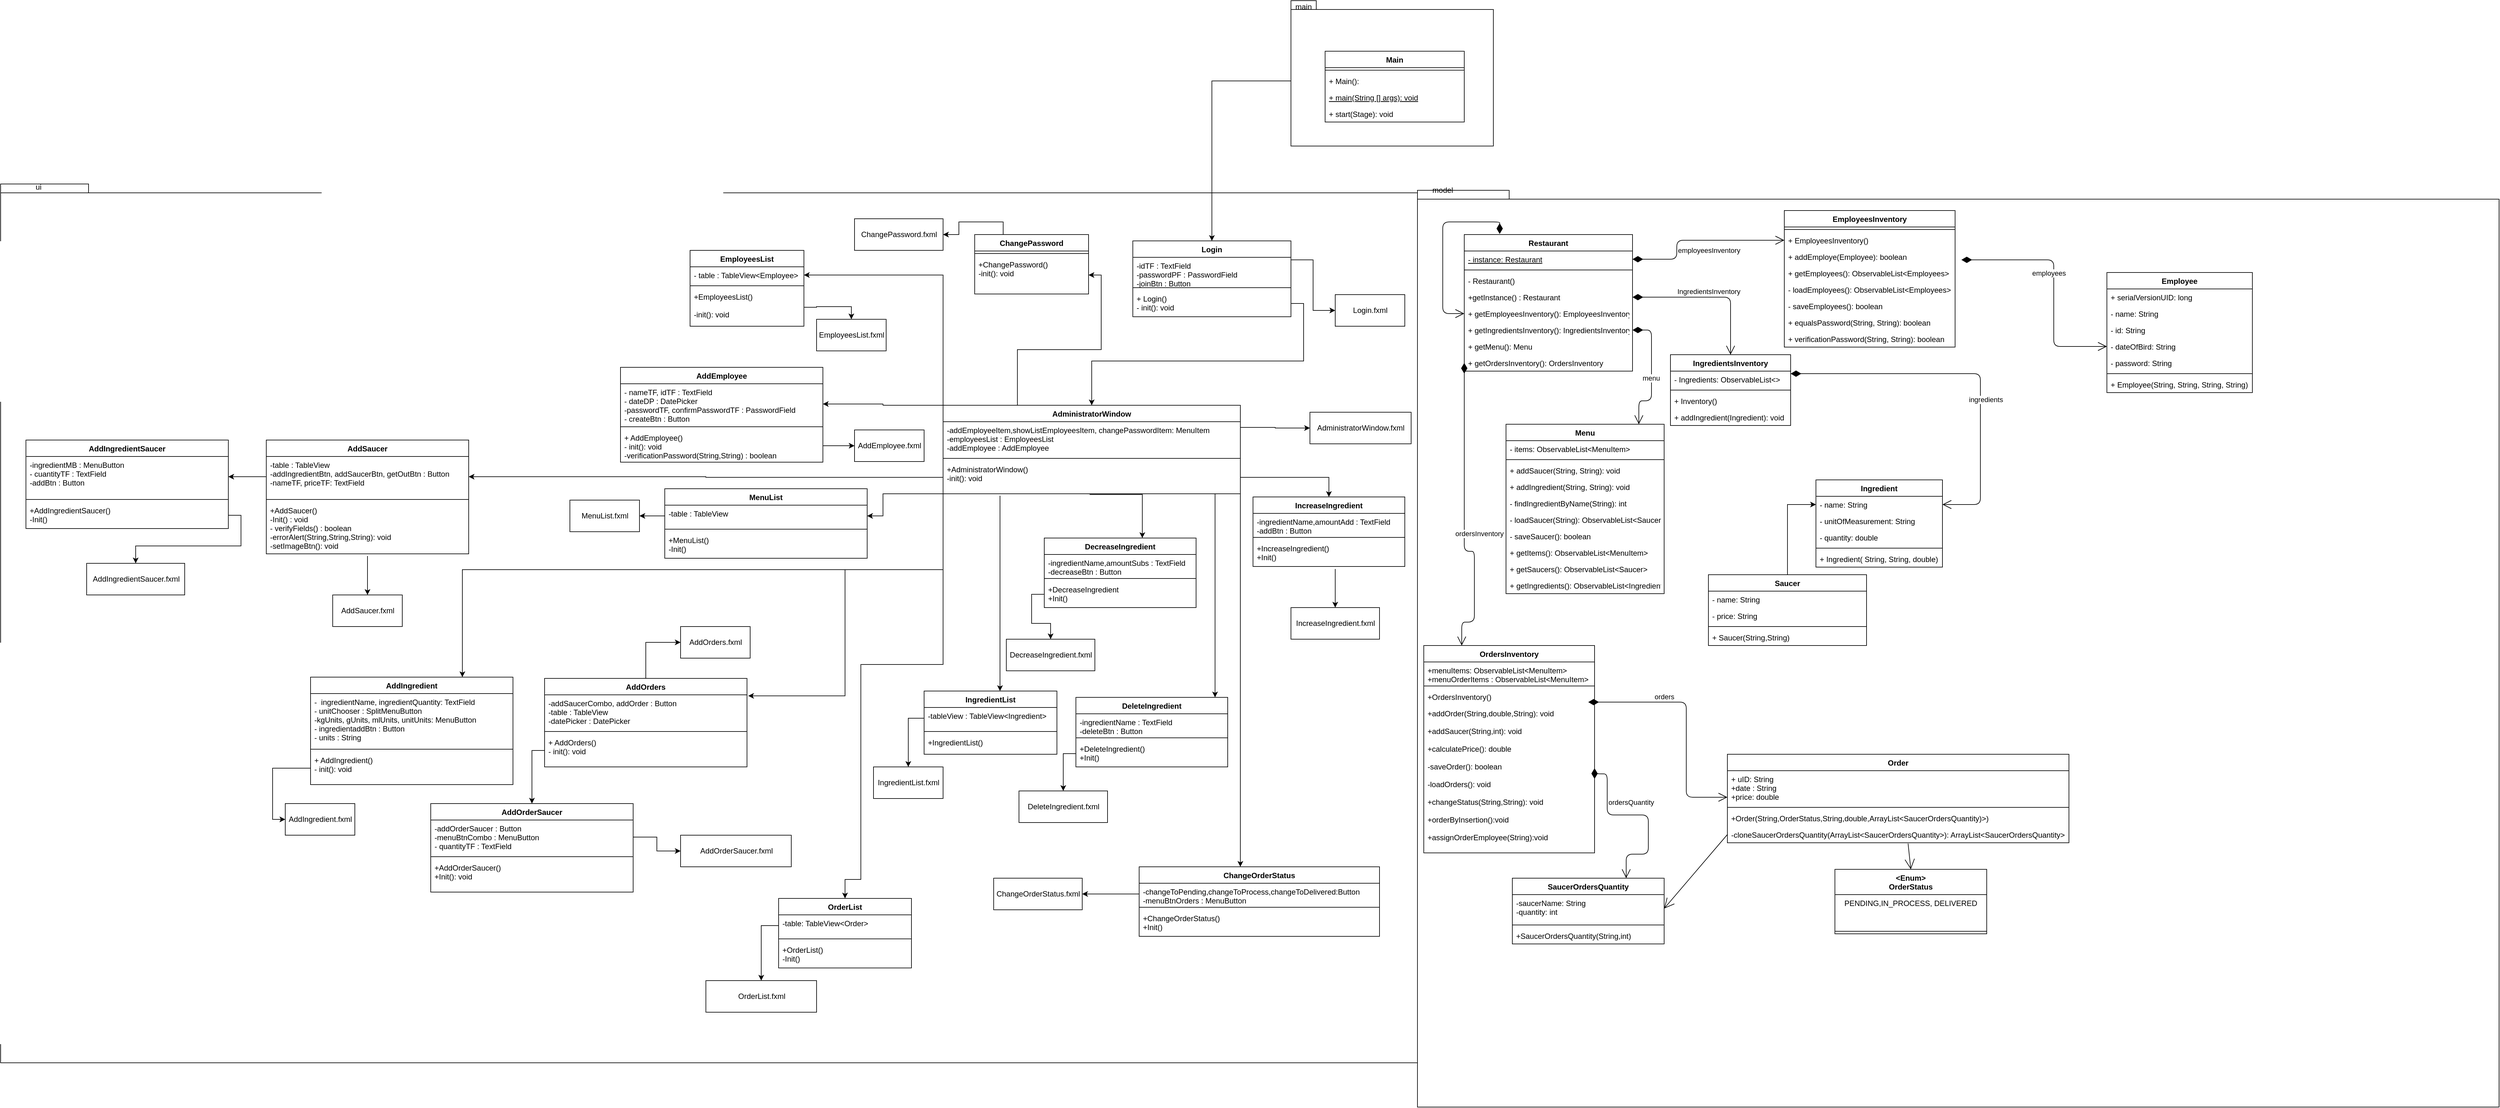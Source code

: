 <mxfile version="15.3.3" type="device"><diagram id="L7kyF5hDS-9kEPvA9DnG" name="Página-1"><mxGraphModel dx="4557" dy="2327" grid="1" gridSize="10" guides="1" tooltips="1" connect="1" arrows="1" fold="1" page="1" pageScale="1" pageWidth="827" pageHeight="1169" math="0" shadow="0"><root><mxCell id="0"/><mxCell id="1" parent="0"/><mxCell id="4UvoIsOAYy2A6t3GpR0r-1" value="" style="shape=folder;fontStyle=1;spacingTop=10;tabWidth=40;tabHeight=14;tabPosition=left;html=1;" parent="1" vertex="1"><mxGeometry x="-1790" y="30" width="2240" height="1390" as="geometry"/></mxCell><mxCell id="4UvoIsOAYy2A6t3GpR0r-2" value="" style="shape=folder;fontStyle=1;spacingTop=10;tabWidth=40;tabHeight=14;tabPosition=left;html=1;" parent="1" vertex="1"><mxGeometry x="450" y="40" width="1710" height="1450" as="geometry"/></mxCell><mxCell id="4UvoIsOAYy2A6t3GpR0r-3" value="ui" style="text;html=1;strokeColor=none;fillColor=none;align=center;verticalAlign=middle;whiteSpace=wrap;rounded=0;" parent="1" vertex="1"><mxGeometry x="-1740" y="30" width="20" height="10" as="geometry"/></mxCell><mxCell id="4UvoIsOAYy2A6t3GpR0r-4" value="model" style="text;html=1;strokeColor=none;fillColor=none;align=center;verticalAlign=middle;whiteSpace=wrap;rounded=0;" parent="1" vertex="1"><mxGeometry x="470" y="30" width="40" height="20" as="geometry"/></mxCell><mxCell id="4UvoIsOAYy2A6t3GpR0r-10" value="Restaurant" style="swimlane;fontStyle=1;align=center;verticalAlign=top;childLayout=stackLayout;horizontal=1;startSize=26;horizontalStack=0;resizeParent=1;resizeParentMax=0;resizeLast=0;collapsible=1;marginBottom=0;" parent="1" vertex="1"><mxGeometry x="524" y="110" width="266" height="216" as="geometry"/></mxCell><mxCell id="4UvoIsOAYy2A6t3GpR0r-11" value="- instance: Restaurant" style="text;strokeColor=none;fillColor=none;align=left;verticalAlign=top;spacingLeft=4;spacingRight=4;overflow=hidden;rotatable=0;points=[[0,0.5],[1,0.5]];portConstraint=eastwest;fontStyle=4" parent="4UvoIsOAYy2A6t3GpR0r-10" vertex="1"><mxGeometry y="26" width="266" height="26" as="geometry"/></mxCell><mxCell id="4UvoIsOAYy2A6t3GpR0r-12" value="" style="line;strokeWidth=1;fillColor=none;align=left;verticalAlign=middle;spacingTop=-1;spacingLeft=3;spacingRight=3;rotatable=0;labelPosition=right;points=[];portConstraint=eastwest;" parent="4UvoIsOAYy2A6t3GpR0r-10" vertex="1"><mxGeometry y="52" width="266" height="8" as="geometry"/></mxCell><mxCell id="4UvoIsOAYy2A6t3GpR0r-13" value="- Restaurant()&#10;" style="text;strokeColor=none;fillColor=none;align=left;verticalAlign=top;spacingLeft=4;spacingRight=4;overflow=hidden;rotatable=0;points=[[0,0.5],[1,0.5]];portConstraint=eastwest;" parent="4UvoIsOAYy2A6t3GpR0r-10" vertex="1"><mxGeometry y="60" width="266" height="26" as="geometry"/></mxCell><mxCell id="7pFVxn1feQOgFeOtxgML-3" value="+getInstance() : Restaurant" style="text;strokeColor=none;fillColor=none;align=left;verticalAlign=top;spacingLeft=4;spacingRight=4;overflow=hidden;rotatable=0;points=[[0,0.5],[1,0.5]];portConstraint=eastwest;" parent="4UvoIsOAYy2A6t3GpR0r-10" vertex="1"><mxGeometry y="86" width="266" height="26" as="geometry"/></mxCell><mxCell id="PkDIHdOArDJNJa_vay-x-1" value="+ getEmployeesInventory(): EmployeesInventory" style="text;strokeColor=none;fillColor=none;align=left;verticalAlign=top;spacingLeft=4;spacingRight=4;overflow=hidden;rotatable=0;points=[[0,0.5],[1,0.5]];portConstraint=eastwest;" parent="4UvoIsOAYy2A6t3GpR0r-10" vertex="1"><mxGeometry y="112" width="266" height="26" as="geometry"/></mxCell><mxCell id="PkDIHdOArDJNJa_vay-x-2" value="+ getIngredientsInventory(): IngredientsInventory" style="text;strokeColor=none;fillColor=none;align=left;verticalAlign=top;spacingLeft=4;spacingRight=4;overflow=hidden;rotatable=0;points=[[0,0.5],[1,0.5]];portConstraint=eastwest;" parent="4UvoIsOAYy2A6t3GpR0r-10" vertex="1"><mxGeometry y="138" width="266" height="26" as="geometry"/></mxCell><mxCell id="PkDIHdOArDJNJa_vay-x-3" value="+ getMenu(): Menu" style="text;strokeColor=none;fillColor=none;align=left;verticalAlign=top;spacingLeft=4;spacingRight=4;overflow=hidden;rotatable=0;points=[[0,0.5],[1,0.5]];portConstraint=eastwest;" parent="4UvoIsOAYy2A6t3GpR0r-10" vertex="1"><mxGeometry y="164" width="266" height="26" as="geometry"/></mxCell><mxCell id="PkDIHdOArDJNJa_vay-x-4" value="+ getOrdersInventory(): OrdersInventory" style="text;strokeColor=none;fillColor=none;align=left;verticalAlign=top;spacingLeft=4;spacingRight=4;overflow=hidden;rotatable=0;points=[[0,0.5],[1,0.5]];portConstraint=eastwest;" parent="4UvoIsOAYy2A6t3GpR0r-10" vertex="1"><mxGeometry y="190" width="266" height="26" as="geometry"/></mxCell><mxCell id="4UvoIsOAYy2A6t3GpR0r-14" value="Employee" style="swimlane;fontStyle=1;align=center;verticalAlign=top;childLayout=stackLayout;horizontal=1;startSize=26;horizontalStack=0;resizeParent=1;resizeParentMax=0;resizeLast=0;collapsible=1;marginBottom=0;" parent="1" vertex="1"><mxGeometry x="1540" y="170" width="230" height="190" as="geometry"/></mxCell><mxCell id="lGYI-Bh64b4NxTgiRNu4-3" value="+ serialVersionUID: long" style="text;strokeColor=none;fillColor=none;align=left;verticalAlign=top;spacingLeft=4;spacingRight=4;overflow=hidden;rotatable=0;points=[[0,0.5],[1,0.5]];portConstraint=eastwest;" parent="4UvoIsOAYy2A6t3GpR0r-14" vertex="1"><mxGeometry y="26" width="230" height="26" as="geometry"/></mxCell><mxCell id="4UvoIsOAYy2A6t3GpR0r-15" value="- name: String" style="text;strokeColor=none;fillColor=none;align=left;verticalAlign=top;spacingLeft=4;spacingRight=4;overflow=hidden;rotatable=0;points=[[0,0.5],[1,0.5]];portConstraint=eastwest;" parent="4UvoIsOAYy2A6t3GpR0r-14" vertex="1"><mxGeometry y="52" width="230" height="26" as="geometry"/></mxCell><mxCell id="4UvoIsOAYy2A6t3GpR0r-18" value="- id: String" style="text;strokeColor=none;fillColor=none;align=left;verticalAlign=top;spacingLeft=4;spacingRight=4;overflow=hidden;rotatable=0;points=[[0,0.5],[1,0.5]];portConstraint=eastwest;" parent="4UvoIsOAYy2A6t3GpR0r-14" vertex="1"><mxGeometry y="78" width="230" height="26" as="geometry"/></mxCell><mxCell id="4UvoIsOAYy2A6t3GpR0r-19" value="- dateOfBird: String" style="text;strokeColor=none;fillColor=none;align=left;verticalAlign=top;spacingLeft=4;spacingRight=4;overflow=hidden;rotatable=0;points=[[0,0.5],[1,0.5]];portConstraint=eastwest;" parent="4UvoIsOAYy2A6t3GpR0r-14" vertex="1"><mxGeometry y="104" width="230" height="26" as="geometry"/></mxCell><mxCell id="4UvoIsOAYy2A6t3GpR0r-20" value="- password: String" style="text;strokeColor=none;fillColor=none;align=left;verticalAlign=top;spacingLeft=4;spacingRight=4;overflow=hidden;rotatable=0;points=[[0,0.5],[1,0.5]];portConstraint=eastwest;" parent="4UvoIsOAYy2A6t3GpR0r-14" vertex="1"><mxGeometry y="130" width="230" height="26" as="geometry"/></mxCell><mxCell id="4UvoIsOAYy2A6t3GpR0r-16" value="" style="line;strokeWidth=1;fillColor=none;align=left;verticalAlign=middle;spacingTop=-1;spacingLeft=3;spacingRight=3;rotatable=0;labelPosition=right;points=[];portConstraint=eastwest;" parent="4UvoIsOAYy2A6t3GpR0r-14" vertex="1"><mxGeometry y="156" width="230" height="8" as="geometry"/></mxCell><mxCell id="4UvoIsOAYy2A6t3GpR0r-17" value="+ Employee(String, String, String, String)" style="text;strokeColor=none;fillColor=none;align=left;verticalAlign=top;spacingLeft=4;spacingRight=4;overflow=hidden;rotatable=0;points=[[0,0.5],[1,0.5]];portConstraint=eastwest;" parent="4UvoIsOAYy2A6t3GpR0r-14" vertex="1"><mxGeometry y="164" width="230" height="26" as="geometry"/></mxCell><mxCell id="4UvoIsOAYy2A6t3GpR0r-21" value="Ingredient" style="swimlane;fontStyle=1;align=center;verticalAlign=top;childLayout=stackLayout;horizontal=1;startSize=26;horizontalStack=0;resizeParent=1;resizeParentMax=0;resizeLast=0;collapsible=1;marginBottom=0;" parent="1" vertex="1"><mxGeometry x="1080" y="498" width="200" height="138" as="geometry"/></mxCell><mxCell id="4UvoIsOAYy2A6t3GpR0r-22" value="- name: String" style="text;strokeColor=none;fillColor=none;align=left;verticalAlign=top;spacingLeft=4;spacingRight=4;overflow=hidden;rotatable=0;points=[[0,0.5],[1,0.5]];portConstraint=eastwest;" parent="4UvoIsOAYy2A6t3GpR0r-21" vertex="1"><mxGeometry y="26" width="200" height="26" as="geometry"/></mxCell><mxCell id="4UvoIsOAYy2A6t3GpR0r-25" value="- unitOfMeasurement: String" style="text;strokeColor=none;fillColor=none;align=left;verticalAlign=top;spacingLeft=4;spacingRight=4;overflow=hidden;rotatable=0;points=[[0,0.5],[1,0.5]];portConstraint=eastwest;" parent="4UvoIsOAYy2A6t3GpR0r-21" vertex="1"><mxGeometry y="52" width="200" height="26" as="geometry"/></mxCell><mxCell id="4UvoIsOAYy2A6t3GpR0r-39" value="- quantity: double" style="text;strokeColor=none;fillColor=none;align=left;verticalAlign=top;spacingLeft=4;spacingRight=4;overflow=hidden;rotatable=0;points=[[0,0.5],[1,0.5]];portConstraint=eastwest;" parent="4UvoIsOAYy2A6t3GpR0r-21" vertex="1"><mxGeometry y="78" width="200" height="26" as="geometry"/></mxCell><mxCell id="4UvoIsOAYy2A6t3GpR0r-23" value="" style="line;strokeWidth=1;fillColor=none;align=left;verticalAlign=middle;spacingTop=-1;spacingLeft=3;spacingRight=3;rotatable=0;labelPosition=right;points=[];portConstraint=eastwest;" parent="4UvoIsOAYy2A6t3GpR0r-21" vertex="1"><mxGeometry y="104" width="200" height="8" as="geometry"/></mxCell><mxCell id="4UvoIsOAYy2A6t3GpR0r-24" value="+ Ingredient( String, String, double)" style="text;strokeColor=none;fillColor=none;align=left;verticalAlign=top;spacingLeft=4;spacingRight=4;overflow=hidden;rotatable=0;points=[[0,0.5],[1,0.5]];portConstraint=eastwest;" parent="4UvoIsOAYy2A6t3GpR0r-21" vertex="1"><mxGeometry y="112" width="200" height="26" as="geometry"/></mxCell><mxCell id="4UvoIsOAYy2A6t3GpR0r-26" value="IngredientsInventory" style="swimlane;fontStyle=1;align=center;verticalAlign=top;childLayout=stackLayout;horizontal=1;startSize=26;horizontalStack=0;resizeParent=1;resizeParentMax=0;resizeLast=0;collapsible=1;marginBottom=0;" parent="1" vertex="1"><mxGeometry x="850" y="300" width="190" height="112" as="geometry"/></mxCell><mxCell id="4UvoIsOAYy2A6t3GpR0r-27" value="- Ingredients: ObservableList&lt;&gt; " style="text;strokeColor=none;fillColor=none;align=left;verticalAlign=top;spacingLeft=4;spacingRight=4;overflow=hidden;rotatable=0;points=[[0,0.5],[1,0.5]];portConstraint=eastwest;" parent="4UvoIsOAYy2A6t3GpR0r-26" vertex="1"><mxGeometry y="26" width="190" height="26" as="geometry"/></mxCell><mxCell id="4UvoIsOAYy2A6t3GpR0r-28" value="" style="line;strokeWidth=1;fillColor=none;align=left;verticalAlign=middle;spacingTop=-1;spacingLeft=3;spacingRight=3;rotatable=0;labelPosition=right;points=[];portConstraint=eastwest;" parent="4UvoIsOAYy2A6t3GpR0r-26" vertex="1"><mxGeometry y="52" width="190" height="8" as="geometry"/></mxCell><mxCell id="4UvoIsOAYy2A6t3GpR0r-29" value="+ Inventory()" style="text;strokeColor=none;fillColor=none;align=left;verticalAlign=top;spacingLeft=4;spacingRight=4;overflow=hidden;rotatable=0;points=[[0,0.5],[1,0.5]];portConstraint=eastwest;" parent="4UvoIsOAYy2A6t3GpR0r-26" vertex="1"><mxGeometry y="60" width="190" height="26" as="geometry"/></mxCell><mxCell id="DF9KUVSJpANHtCZs5Mmc-1" value="+ addIngredient(Ingredient): void" style="text;strokeColor=none;fillColor=none;align=left;verticalAlign=top;spacingLeft=4;spacingRight=4;overflow=hidden;rotatable=0;points=[[0,0.5],[1,0.5]];portConstraint=eastwest;" parent="4UvoIsOAYy2A6t3GpR0r-26" vertex="1"><mxGeometry y="86" width="190" height="26" as="geometry"/></mxCell><mxCell id="4UvoIsOAYy2A6t3GpR0r-38" style="edgeStyle=orthogonalEdgeStyle;rounded=0;orthogonalLoop=1;jettySize=auto;html=1;exitX=0.5;exitY=0;exitDx=0;exitDy=0;entryX=0;entryY=0.5;entryDx=0;entryDy=0;" parent="1" source="4UvoIsOAYy2A6t3GpR0r-34" target="4UvoIsOAYy2A6t3GpR0r-22" edge="1"><mxGeometry relative="1" as="geometry"/></mxCell><mxCell id="4UvoIsOAYy2A6t3GpR0r-34" value="Saucer" style="swimlane;fontStyle=1;align=center;verticalAlign=top;childLayout=stackLayout;horizontal=1;startSize=26;horizontalStack=0;resizeParent=1;resizeParentMax=0;resizeLast=0;collapsible=1;marginBottom=0;" parent="1" vertex="1"><mxGeometry x="910" y="648" width="250" height="112" as="geometry"/></mxCell><mxCell id="4UvoIsOAYy2A6t3GpR0r-35" value="- name: String" style="text;strokeColor=none;fillColor=none;align=left;verticalAlign=top;spacingLeft=4;spacingRight=4;overflow=hidden;rotatable=0;points=[[0,0.5],[1,0.5]];portConstraint=eastwest;" parent="4UvoIsOAYy2A6t3GpR0r-34" vertex="1"><mxGeometry y="26" width="250" height="26" as="geometry"/></mxCell><mxCell id="4UvoIsOAYy2A6t3GpR0r-40" value="- price: String" style="text;strokeColor=none;fillColor=none;align=left;verticalAlign=top;spacingLeft=4;spacingRight=4;overflow=hidden;rotatable=0;points=[[0,0.5],[1,0.5]];portConstraint=eastwest;" parent="4UvoIsOAYy2A6t3GpR0r-34" vertex="1"><mxGeometry y="52" width="250" height="26" as="geometry"/></mxCell><mxCell id="4UvoIsOAYy2A6t3GpR0r-36" value="" style="line;strokeWidth=1;fillColor=none;align=left;verticalAlign=middle;spacingTop=-1;spacingLeft=3;spacingRight=3;rotatable=0;labelPosition=right;points=[];portConstraint=eastwest;" parent="4UvoIsOAYy2A6t3GpR0r-34" vertex="1"><mxGeometry y="78" width="250" height="8" as="geometry"/></mxCell><mxCell id="4UvoIsOAYy2A6t3GpR0r-37" value="+ Saucer(String,String)" style="text;strokeColor=none;fillColor=none;align=left;verticalAlign=top;spacingLeft=4;spacingRight=4;overflow=hidden;rotatable=0;points=[[0,0.5],[1,0.5]];portConstraint=eastwest;" parent="4UvoIsOAYy2A6t3GpR0r-34" vertex="1"><mxGeometry y="86" width="250" height="26" as="geometry"/></mxCell><mxCell id="4UvoIsOAYy2A6t3GpR0r-41" value="Login.fxml" style="html=1;" parent="1" vertex="1"><mxGeometry x="320" y="205" width="110" height="50" as="geometry"/></mxCell><mxCell id="4UvoIsOAYy2A6t3GpR0r-46" style="edgeStyle=orthogonalEdgeStyle;rounded=0;orthogonalLoop=1;jettySize=auto;html=1;exitX=1;exitY=0.25;exitDx=0;exitDy=0;entryX=0;entryY=0.5;entryDx=0;entryDy=0;" parent="1" source="4UvoIsOAYy2A6t3GpR0r-42" target="4UvoIsOAYy2A6t3GpR0r-41" edge="1"><mxGeometry relative="1" as="geometry"/></mxCell><mxCell id="4UvoIsOAYy2A6t3GpR0r-42" value="Login" style="swimlane;fontStyle=1;align=center;verticalAlign=top;childLayout=stackLayout;horizontal=1;startSize=26;horizontalStack=0;resizeParent=1;resizeParentMax=0;resizeLast=0;collapsible=1;marginBottom=0;" parent="1" vertex="1"><mxGeometry y="120" width="250" height="120" as="geometry"/></mxCell><mxCell id="4UvoIsOAYy2A6t3GpR0r-43" value="-idTF : TextField&#10;-passwordPF : PasswordField&#10;-joinBtn : Button" style="text;strokeColor=none;fillColor=none;align=left;verticalAlign=top;spacingLeft=4;spacingRight=4;overflow=hidden;rotatable=0;points=[[0,0.5],[1,0.5]];portConstraint=eastwest;" parent="4UvoIsOAYy2A6t3GpR0r-42" vertex="1"><mxGeometry y="26" width="250" height="44" as="geometry"/></mxCell><mxCell id="4UvoIsOAYy2A6t3GpR0r-44" value="" style="line;strokeWidth=1;fillColor=none;align=left;verticalAlign=middle;spacingTop=-1;spacingLeft=3;spacingRight=3;rotatable=0;labelPosition=right;points=[];portConstraint=eastwest;" parent="4UvoIsOAYy2A6t3GpR0r-42" vertex="1"><mxGeometry y="70" width="250" height="8" as="geometry"/></mxCell><mxCell id="4UvoIsOAYy2A6t3GpR0r-45" value="+ Login()&#10;- init(): void" style="text;strokeColor=none;fillColor=none;align=left;verticalAlign=top;spacingLeft=4;spacingRight=4;overflow=hidden;rotatable=0;points=[[0,0.5],[1,0.5]];portConstraint=eastwest;" parent="4UvoIsOAYy2A6t3GpR0r-42" vertex="1"><mxGeometry y="78" width="250" height="42" as="geometry"/></mxCell><mxCell id="DF9KUVSJpANHtCZs5Mmc-2" value="EmployeesInventory" style="swimlane;fontStyle=1;align=center;verticalAlign=top;childLayout=stackLayout;horizontal=1;startSize=26;horizontalStack=0;resizeParent=1;resizeParentMax=0;resizeLast=0;collapsible=1;marginBottom=0;" parent="1" vertex="1"><mxGeometry x="1030" y="72" width="270" height="216" as="geometry"/></mxCell><mxCell id="DF9KUVSJpANHtCZs5Mmc-4" value="" style="line;strokeWidth=1;fillColor=none;align=left;verticalAlign=middle;spacingTop=-1;spacingLeft=3;spacingRight=3;rotatable=0;labelPosition=right;points=[];portConstraint=eastwest;" parent="DF9KUVSJpANHtCZs5Mmc-2" vertex="1"><mxGeometry y="26" width="270" height="8" as="geometry"/></mxCell><mxCell id="DF9KUVSJpANHtCZs5Mmc-5" value="+ EmployeesInventory()" style="text;strokeColor=none;fillColor=none;align=left;verticalAlign=top;spacingLeft=4;spacingRight=4;overflow=hidden;rotatable=0;points=[[0,0.5],[1,0.5]];portConstraint=eastwest;" parent="DF9KUVSJpANHtCZs5Mmc-2" vertex="1"><mxGeometry y="34" width="270" height="26" as="geometry"/></mxCell><mxCell id="DF9KUVSJpANHtCZs5Mmc-24" value="+ addEmploye(Employee): boolean" style="text;strokeColor=none;fillColor=none;align=left;verticalAlign=top;spacingLeft=4;spacingRight=4;overflow=hidden;rotatable=0;points=[[0,0.5],[1,0.5]];portConstraint=eastwest;" parent="DF9KUVSJpANHtCZs5Mmc-2" vertex="1"><mxGeometry y="60" width="270" height="26" as="geometry"/></mxCell><mxCell id="DF9KUVSJpANHtCZs5Mmc-25" value="+ getEmployees(): ObservableList&lt;Employees&gt;" style="text;strokeColor=none;fillColor=none;align=left;verticalAlign=top;spacingLeft=4;spacingRight=4;overflow=hidden;rotatable=0;points=[[0,0.5],[1,0.5]];portConstraint=eastwest;" parent="DF9KUVSJpANHtCZs5Mmc-2" vertex="1"><mxGeometry y="86" width="270" height="26" as="geometry"/></mxCell><mxCell id="DF9KUVSJpANHtCZs5Mmc-32" value="- loadEmployees(): ObservableList&lt;Employees&gt;" style="text;strokeColor=none;fillColor=none;align=left;verticalAlign=top;spacingLeft=4;spacingRight=4;overflow=hidden;rotatable=0;points=[[0,0.5],[1,0.5]];portConstraint=eastwest;" parent="DF9KUVSJpANHtCZs5Mmc-2" vertex="1"><mxGeometry y="112" width="270" height="26" as="geometry"/></mxCell><mxCell id="DF9KUVSJpANHtCZs5Mmc-33" value="- saveEmployees(): boolean" style="text;strokeColor=none;fillColor=none;align=left;verticalAlign=top;spacingLeft=4;spacingRight=4;overflow=hidden;rotatable=0;points=[[0,0.5],[1,0.5]];portConstraint=eastwest;" parent="DF9KUVSJpANHtCZs5Mmc-2" vertex="1"><mxGeometry y="138" width="270" height="26" as="geometry"/></mxCell><mxCell id="lGYI-Bh64b4NxTgiRNu4-1" value="+ equalsPassword(String, String): boolean" style="text;strokeColor=none;fillColor=none;align=left;verticalAlign=top;spacingLeft=4;spacingRight=4;overflow=hidden;rotatable=0;points=[[0,0.5],[1,0.5]];portConstraint=eastwest;" parent="DF9KUVSJpANHtCZs5Mmc-2" vertex="1"><mxGeometry y="164" width="270" height="26" as="geometry"/></mxCell><mxCell id="lGYI-Bh64b4NxTgiRNu4-2" value="+ verificationPassword(String, String): boolean" style="text;strokeColor=none;fillColor=none;align=left;verticalAlign=top;spacingLeft=4;spacingRight=4;overflow=hidden;rotatable=0;points=[[0,0.5],[1,0.5]];portConstraint=eastwest;" parent="DF9KUVSJpANHtCZs5Mmc-2" vertex="1"><mxGeometry y="190" width="270" height="26" as="geometry"/></mxCell><mxCell id="DF9KUVSJpANHtCZs5Mmc-8" style="edgeStyle=orthogonalEdgeStyle;rounded=0;orthogonalLoop=1;jettySize=auto;html=1;exitX=0;exitY=0.5;exitDx=0;exitDy=0;entryX=0.5;entryY=0;entryDx=0;entryDy=0;" parent="1" source="4UvoIsOAYy2A6t3GpR0r-9" target="4UvoIsOAYy2A6t3GpR0r-42" edge="1"><mxGeometry relative="1" as="geometry"/></mxCell><mxCell id="DF9KUVSJpANHtCZs5Mmc-9" style="edgeStyle=orthogonalEdgeStyle;rounded=0;orthogonalLoop=1;jettySize=auto;html=1;exitX=0.5;exitY=1;exitDx=0;exitDy=0;exitPerimeter=0;" parent="1" source="4UvoIsOAYy2A6t3GpR0r-1" target="4UvoIsOAYy2A6t3GpR0r-1" edge="1"><mxGeometry relative="1" as="geometry"/></mxCell><mxCell id="DF9KUVSJpANHtCZs5Mmc-16" style="edgeStyle=orthogonalEdgeStyle;rounded=0;orthogonalLoop=1;jettySize=auto;html=1;exitX=1;exitY=0.25;exitDx=0;exitDy=0;entryX=0;entryY=0.5;entryDx=0;entryDy=0;" parent="1" source="DF9KUVSJpANHtCZs5Mmc-10" target="DF9KUVSJpANHtCZs5Mmc-15" edge="1"><mxGeometry relative="1" as="geometry"/></mxCell><mxCell id="z_QZywUsIqtqfTXXxMvh-6" style="edgeStyle=orthogonalEdgeStyle;rounded=0;orthogonalLoop=1;jettySize=auto;html=1;exitX=0;exitY=0;exitDx=0;exitDy=0;entryX=1;entryY=0.5;entryDx=0;entryDy=0;" parent="1" source="DF9KUVSJpANHtCZs5Mmc-10" target="z_QZywUsIqtqfTXXxMvh-8" edge="1"><mxGeometry relative="1" as="geometry"><mxPoint x="-60" y="294" as="targetPoint"/></mxGeometry></mxCell><mxCell id="7pFVxn1feQOgFeOtxgML-8" style="edgeStyle=orthogonalEdgeStyle;rounded=0;orthogonalLoop=1;jettySize=auto;html=1;exitX=0.25;exitY=0;exitDx=0;exitDy=0;entryX=1;entryY=0.5;entryDx=0;entryDy=0;" parent="1" source="DF9KUVSJpANHtCZs5Mmc-10" target="z_QZywUsIqtqfTXXxMvh-17" edge="1"><mxGeometry relative="1" as="geometry"/></mxCell><mxCell id="DF9KUVSJpANHtCZs5Mmc-10" value="AdministratorWindow" style="swimlane;fontStyle=1;align=center;verticalAlign=top;childLayout=stackLayout;horizontal=1;startSize=26;horizontalStack=0;resizeParent=1;resizeParentMax=0;resizeLast=0;collapsible=1;marginBottom=0;" parent="1" vertex="1"><mxGeometry x="-300" y="380" width="470" height="140" as="geometry"/></mxCell><mxCell id="DF9KUVSJpANHtCZs5Mmc-11" value="-addEmployeeItem,showListEmployeesItem, changePasswordItem: MenuItem&#10;-employeesList : EmployeesList&#10;-addEmployee : AddEmployee" style="text;strokeColor=none;fillColor=none;align=left;verticalAlign=top;spacingLeft=4;spacingRight=4;overflow=hidden;rotatable=0;points=[[0,0.5],[1,0.5]];portConstraint=eastwest;" parent="DF9KUVSJpANHtCZs5Mmc-10" vertex="1"><mxGeometry y="26" width="470" height="54" as="geometry"/></mxCell><mxCell id="DF9KUVSJpANHtCZs5Mmc-12" value="" style="line;strokeWidth=1;fillColor=none;align=left;verticalAlign=middle;spacingTop=-1;spacingLeft=3;spacingRight=3;rotatable=0;labelPosition=right;points=[];portConstraint=eastwest;" parent="DF9KUVSJpANHtCZs5Mmc-10" vertex="1"><mxGeometry y="80" width="470" height="8" as="geometry"/></mxCell><mxCell id="DF9KUVSJpANHtCZs5Mmc-13" value="+AdministratorWindow()&#10;-init(): void" style="text;strokeColor=none;fillColor=none;align=left;verticalAlign=top;spacingLeft=4;spacingRight=4;overflow=hidden;rotatable=0;points=[[0,0.5],[1,0.5]];portConstraint=eastwest;" parent="DF9KUVSJpANHtCZs5Mmc-10" vertex="1"><mxGeometry y="88" width="470" height="52" as="geometry"/></mxCell><mxCell id="DF9KUVSJpANHtCZs5Mmc-14" style="edgeStyle=orthogonalEdgeStyle;rounded=0;orthogonalLoop=1;jettySize=auto;html=1;exitX=1;exitY=0.5;exitDx=0;exitDy=0;entryX=0.5;entryY=0;entryDx=0;entryDy=0;" parent="1" source="4UvoIsOAYy2A6t3GpR0r-45" target="DF9KUVSJpANHtCZs5Mmc-10" edge="1"><mxGeometry relative="1" as="geometry"/></mxCell><mxCell id="DF9KUVSJpANHtCZs5Mmc-15" value="AdministratorWindow.fxml" style="html=1;" parent="1" vertex="1"><mxGeometry x="280" y="391" width="160" height="50" as="geometry"/></mxCell><mxCell id="DF9KUVSJpANHtCZs5Mmc-17" value="AddEmployee" style="swimlane;fontStyle=1;align=center;verticalAlign=top;childLayout=stackLayout;horizontal=1;startSize=26;horizontalStack=0;resizeParent=1;resizeParentMax=0;resizeLast=0;collapsible=1;marginBottom=0;" parent="1" vertex="1"><mxGeometry x="-810" y="320" width="320" height="150" as="geometry"/></mxCell><mxCell id="DF9KUVSJpANHtCZs5Mmc-18" value="- nameTF, idTF : TextField&#10;- dateDP : DatePicker&#10;-passwordTF, confirmPasswordTF : PasswordField&#10;- createBtn : Button" style="text;strokeColor=none;fillColor=none;align=left;verticalAlign=top;spacingLeft=4;spacingRight=4;overflow=hidden;rotatable=0;points=[[0,0.5],[1,0.5]];portConstraint=eastwest;" parent="DF9KUVSJpANHtCZs5Mmc-17" vertex="1"><mxGeometry y="26" width="320" height="64" as="geometry"/></mxCell><mxCell id="DF9KUVSJpANHtCZs5Mmc-19" value="" style="line;strokeWidth=1;fillColor=none;align=left;verticalAlign=middle;spacingTop=-1;spacingLeft=3;spacingRight=3;rotatable=0;labelPosition=right;points=[];portConstraint=eastwest;" parent="DF9KUVSJpANHtCZs5Mmc-17" vertex="1"><mxGeometry y="90" width="320" height="8" as="geometry"/></mxCell><mxCell id="DF9KUVSJpANHtCZs5Mmc-20" value="+ AddEmployee()&#10;- init(): void&#10;-verificationPassword(String,String) : boolean" style="text;strokeColor=none;fillColor=none;align=left;verticalAlign=top;spacingLeft=4;spacingRight=4;overflow=hidden;rotatable=0;points=[[0,0.5],[1,0.5]];portConstraint=eastwest;" parent="DF9KUVSJpANHtCZs5Mmc-17" vertex="1"><mxGeometry y="98" width="320" height="52" as="geometry"/></mxCell><mxCell id="DF9KUVSJpANHtCZs5Mmc-21" value="AddEmployee.fxml" style="html=1;" parent="1" vertex="1"><mxGeometry x="-440" y="419" width="110" height="50" as="geometry"/></mxCell><mxCell id="DF9KUVSJpANHtCZs5Mmc-22" style="edgeStyle=orthogonalEdgeStyle;rounded=0;orthogonalLoop=1;jettySize=auto;html=1;exitX=0;exitY=0.5;exitDx=0;exitDy=0;entryX=1;entryY=0.5;entryDx=0;entryDy=0;" parent="1" source="DF9KUVSJpANHtCZs5Mmc-11" target="DF9KUVSJpANHtCZs5Mmc-18" edge="1"><mxGeometry relative="1" as="geometry"><Array as="points"><mxPoint x="-300" y="380"/><mxPoint x="-395" y="380"/><mxPoint x="-395" y="378"/></Array></mxGeometry></mxCell><mxCell id="z_QZywUsIqtqfTXXxMvh-7" value="EmployeesList" style="swimlane;fontStyle=1;align=center;verticalAlign=top;childLayout=stackLayout;horizontal=1;startSize=26;horizontalStack=0;resizeParent=1;resizeParentMax=0;resizeLast=0;collapsible=1;marginBottom=0;" parent="1" vertex="1"><mxGeometry x="-700" y="135" width="180" height="120" as="geometry"/></mxCell><mxCell id="z_QZywUsIqtqfTXXxMvh-8" value="- table : TableView&lt;Employee&gt;" style="text;strokeColor=none;fillColor=none;align=left;verticalAlign=top;spacingLeft=4;spacingRight=4;overflow=hidden;rotatable=0;points=[[0,0.5],[1,0.5]];portConstraint=eastwest;" parent="z_QZywUsIqtqfTXXxMvh-7" vertex="1"><mxGeometry y="26" width="180" height="26" as="geometry"/></mxCell><mxCell id="z_QZywUsIqtqfTXXxMvh-9" value="" style="line;strokeWidth=1;fillColor=none;align=left;verticalAlign=middle;spacingTop=-1;spacingLeft=3;spacingRight=3;rotatable=0;labelPosition=right;points=[];portConstraint=eastwest;" parent="z_QZywUsIqtqfTXXxMvh-7" vertex="1"><mxGeometry y="52" width="180" height="8" as="geometry"/></mxCell><mxCell id="z_QZywUsIqtqfTXXxMvh-10" value="+EmployeesList()&#10;&#10;-init(): void&#10;" style="text;strokeColor=none;fillColor=none;align=left;verticalAlign=top;spacingLeft=4;spacingRight=4;overflow=hidden;rotatable=0;points=[[0,0.5],[1,0.5]];portConstraint=eastwest;" parent="z_QZywUsIqtqfTXXxMvh-7" vertex="1"><mxGeometry y="60" width="180" height="60" as="geometry"/></mxCell><mxCell id="z_QZywUsIqtqfTXXxMvh-12" value="EmployeesList.fxml" style="html=1;" parent="1" vertex="1"><mxGeometry x="-500" y="244" width="110" height="50" as="geometry"/></mxCell><mxCell id="z_QZywUsIqtqfTXXxMvh-13" style="edgeStyle=orthogonalEdgeStyle;rounded=0;orthogonalLoop=1;jettySize=auto;html=1;exitX=1;exitY=0.5;exitDx=0;exitDy=0;entryX=0.5;entryY=0;entryDx=0;entryDy=0;" parent="1" source="z_QZywUsIqtqfTXXxMvh-10" target="z_QZywUsIqtqfTXXxMvh-12" edge="1"><mxGeometry relative="1" as="geometry"/></mxCell><mxCell id="z_QZywUsIqtqfTXXxMvh-19" style="edgeStyle=orthogonalEdgeStyle;rounded=0;orthogonalLoop=1;jettySize=auto;html=1;exitX=0.25;exitY=0;exitDx=0;exitDy=0;entryX=1;entryY=0.5;entryDx=0;entryDy=0;" parent="1" source="z_QZywUsIqtqfTXXxMvh-14" target="z_QZywUsIqtqfTXXxMvh-18" edge="1"><mxGeometry relative="1" as="geometry"/></mxCell><mxCell id="z_QZywUsIqtqfTXXxMvh-14" value="ChangePassword" style="swimlane;fontStyle=1;align=center;verticalAlign=top;childLayout=stackLayout;horizontal=1;startSize=26;horizontalStack=0;resizeParent=1;resizeParentMax=0;resizeLast=0;collapsible=1;marginBottom=0;" parent="1" vertex="1"><mxGeometry x="-250" y="110" width="180" height="94" as="geometry"/></mxCell><mxCell id="z_QZywUsIqtqfTXXxMvh-16" value="" style="line;strokeWidth=1;fillColor=none;align=left;verticalAlign=middle;spacingTop=-1;spacingLeft=3;spacingRight=3;rotatable=0;labelPosition=right;points=[];portConstraint=eastwest;" parent="z_QZywUsIqtqfTXXxMvh-14" vertex="1"><mxGeometry y="26" width="180" height="8" as="geometry"/></mxCell><mxCell id="z_QZywUsIqtqfTXXxMvh-17" value="+ChangePassword()&#10;-init(): void" style="text;strokeColor=none;fillColor=none;align=left;verticalAlign=top;spacingLeft=4;spacingRight=4;overflow=hidden;rotatable=0;points=[[0,0.5],[1,0.5]];portConstraint=eastwest;" parent="z_QZywUsIqtqfTXXxMvh-14" vertex="1"><mxGeometry y="34" width="180" height="60" as="geometry"/></mxCell><mxCell id="z_QZywUsIqtqfTXXxMvh-18" value="ChangePassword.fxml" style="html=1;" parent="1" vertex="1"><mxGeometry x="-440" y="85" width="140" height="50" as="geometry"/></mxCell><mxCell id="7pFVxn1feQOgFeOtxgML-1" value="" style="endArrow=open;html=1;endSize=12;startArrow=diamondThin;startSize=14;startFill=1;edgeStyle=orthogonalEdgeStyle;align=left;verticalAlign=bottom;entryX=0;entryY=0.5;entryDx=0;entryDy=0;" parent="1" target="PkDIHdOArDJNJa_vay-x-1" edge="1"><mxGeometry x="-0.868" y="-22" relative="1" as="geometry"><mxPoint x="580" y="109" as="sourcePoint"/><mxPoint x="670" y="50" as="targetPoint"/><Array as="points"><mxPoint x="580" y="90"/><mxPoint x="490" y="90"/><mxPoint x="490" y="235"/></Array><mxPoint x="20" y="12" as="offset"/></mxGeometry></mxCell><mxCell id="7pFVxn1feQOgFeOtxgML-4" value="" style="shape=folder;fontStyle=1;spacingTop=10;tabWidth=40;tabHeight=14;tabPosition=left;html=1;" parent="1" vertex="1"><mxGeometry x="250" y="-260" width="320" height="230" as="geometry"/></mxCell><mxCell id="4UvoIsOAYy2A6t3GpR0r-5" value="Main" style="swimlane;fontStyle=1;align=center;verticalAlign=top;childLayout=stackLayout;horizontal=1;startSize=26;horizontalStack=0;resizeParent=1;resizeParentMax=0;resizeLast=0;collapsible=1;marginBottom=0;" parent="1" vertex="1"><mxGeometry x="304" y="-180" width="220" height="112" as="geometry"/></mxCell><mxCell id="4UvoIsOAYy2A6t3GpR0r-7" value="" style="line;strokeWidth=1;fillColor=none;align=left;verticalAlign=middle;spacingTop=-1;spacingLeft=3;spacingRight=3;rotatable=0;labelPosition=right;points=[];portConstraint=eastwest;" parent="4UvoIsOAYy2A6t3GpR0r-5" vertex="1"><mxGeometry y="26" width="220" height="8" as="geometry"/></mxCell><mxCell id="4UvoIsOAYy2A6t3GpR0r-9" value="+ Main():" style="text;strokeColor=none;fillColor=none;align=left;verticalAlign=top;spacingLeft=4;spacingRight=4;overflow=hidden;rotatable=0;points=[[0,0.5],[1,0.5]];portConstraint=eastwest;" parent="4UvoIsOAYy2A6t3GpR0r-5" vertex="1"><mxGeometry y="34" width="220" height="26" as="geometry"/></mxCell><mxCell id="7pFVxn1feQOgFeOtxgML-5" value="+ main(String [] args): void" style="text;align=left;verticalAlign=top;spacingLeft=4;spacingRight=4;overflow=hidden;rotatable=0;points=[[0,0.5],[1,0.5]];portConstraint=eastwest;fontStyle=4" parent="4UvoIsOAYy2A6t3GpR0r-5" vertex="1"><mxGeometry y="60" width="220" height="26" as="geometry"/></mxCell><mxCell id="7pFVxn1feQOgFeOtxgML-6" value="+ start(Stage): void" style="text;align=left;verticalAlign=top;spacingLeft=4;spacingRight=4;overflow=hidden;rotatable=0;points=[[0,0.5],[1,0.5]];portConstraint=eastwest;fontStyle=0" parent="4UvoIsOAYy2A6t3GpR0r-5" vertex="1"><mxGeometry y="86" width="220" height="26" as="geometry"/></mxCell><mxCell id="7pFVxn1feQOgFeOtxgML-7" value="main" style="text;html=1;strokeColor=none;fillColor=none;align=center;verticalAlign=middle;whiteSpace=wrap;rounded=0;" parent="1" vertex="1"><mxGeometry x="250" y="-260" width="40" height="20" as="geometry"/></mxCell><mxCell id="Frpfq7M44Ly7dwrJV1uX-5" value="&lt;span style=&quot;text-align: center&quot;&gt;employeesInventory&lt;/span&gt;" style="endArrow=open;html=1;endSize=12;startArrow=diamondThin;startSize=14;startFill=1;edgeStyle=orthogonalEdgeStyle;align=left;verticalAlign=bottom;exitX=1;exitY=0.5;exitDx=0;exitDy=0;entryX=0;entryY=0.5;entryDx=0;entryDy=0;" parent="1" source="4UvoIsOAYy2A6t3GpR0r-11" target="DF9KUVSJpANHtCZs5Mmc-5" edge="1"><mxGeometry x="-0.444" relative="1" as="geometry"><mxPoint x="770" y="190" as="sourcePoint"/><mxPoint x="930" y="190" as="targetPoint"/><Array as="points"><mxPoint x="860" y="149"/><mxPoint x="860" y="119"/></Array><mxPoint as="offset"/></mxGeometry></mxCell><mxCell id="Frpfq7M44Ly7dwrJV1uX-6" value="&lt;span style=&quot;text-align: center&quot;&gt;IngredientsInventory&lt;/span&gt;" style="endArrow=open;html=1;endSize=12;startArrow=diamondThin;startSize=14;startFill=1;edgeStyle=orthogonalEdgeStyle;align=left;verticalAlign=bottom;entryX=0.5;entryY=0;entryDx=0;entryDy=0;exitX=1;exitY=0.5;exitDx=0;exitDy=0;" parent="1" source="7pFVxn1feQOgFeOtxgML-3" target="4UvoIsOAYy2A6t3GpR0r-26" edge="1"><mxGeometry x="-0.444" relative="1" as="geometry"><mxPoint x="684" y="200" as="sourcePoint"/><mxPoint x="1040" y="160" as="targetPoint"/><Array as="points"><mxPoint x="945" y="209"/></Array><mxPoint as="offset"/></mxGeometry></mxCell><mxCell id="Frpfq7M44Ly7dwrJV1uX-8" value="&lt;span style=&quot;text-align: center&quot;&gt;employees&lt;/span&gt;" style="endArrow=open;html=1;endSize=12;startArrow=diamondThin;startSize=14;startFill=1;edgeStyle=orthogonalEdgeStyle;align=left;verticalAlign=bottom;exitX=1.037;exitY=0.692;exitDx=0;exitDy=0;entryX=0;entryY=0.5;entryDx=0;entryDy=0;exitPerimeter=0;" parent="1" source="DF9KUVSJpANHtCZs5Mmc-24" target="4UvoIsOAYy2A6t3GpR0r-19" edge="1"><mxGeometry x="-0.401" y="-30" relative="1" as="geometry"><mxPoint x="1280" y="400" as="sourcePoint"/><mxPoint x="1626" y="370" as="targetPoint"/><Array as="points"><mxPoint x="1456" y="150"/><mxPoint x="1456" y="287"/></Array><mxPoint as="offset"/></mxGeometry></mxCell><mxCell id="Frpfq7M44Ly7dwrJV1uX-10" value="&lt;span style=&quot;text-align: center&quot;&gt;ingredients&lt;/span&gt;" style="endArrow=open;html=1;endSize=12;startArrow=diamondThin;startSize=14;startFill=1;edgeStyle=orthogonalEdgeStyle;align=left;verticalAlign=bottom;exitX=1.037;exitY=0.692;exitDx=0;exitDy=0;entryX=1;entryY=0.5;entryDx=0;entryDy=0;exitPerimeter=0;" parent="1" target="4UvoIsOAYy2A6t3GpR0r-22" edge="1"><mxGeometry x="0.235" y="-20" relative="1" as="geometry"><mxPoint x="1040.0" y="330.002" as="sourcePoint"/><mxPoint x="1270.01" y="467.01" as="targetPoint"/><Array as="points"><mxPoint x="1340" y="330"/><mxPoint x="1340" y="537"/></Array><mxPoint as="offset"/></mxGeometry></mxCell><mxCell id="Frpfq7M44Ly7dwrJV1uX-11" value="Menu" style="swimlane;fontStyle=1;align=center;verticalAlign=top;childLayout=stackLayout;horizontal=1;startSize=26;horizontalStack=0;resizeParent=1;resizeParentMax=0;resizeLast=0;collapsible=1;marginBottom=0;" parent="1" vertex="1"><mxGeometry x="590" y="410" width="250" height="268" as="geometry"/></mxCell><mxCell id="Frpfq7M44Ly7dwrJV1uX-16" value="- items: ObservableList&lt;MenuItem&gt;" style="text;strokeColor=none;fillColor=none;align=left;verticalAlign=top;spacingLeft=4;spacingRight=4;overflow=hidden;rotatable=0;points=[[0,0.5],[1,0.5]];portConstraint=eastwest;" parent="Frpfq7M44Ly7dwrJV1uX-11" vertex="1"><mxGeometry y="26" width="250" height="26" as="geometry"/></mxCell><mxCell id="Frpfq7M44Ly7dwrJV1uX-13" value="" style="line;strokeWidth=1;fillColor=none;align=left;verticalAlign=middle;spacingTop=-1;spacingLeft=3;spacingRight=3;rotatable=0;labelPosition=right;points=[];portConstraint=eastwest;" parent="Frpfq7M44Ly7dwrJV1uX-11" vertex="1"><mxGeometry y="52" width="250" height="8" as="geometry"/></mxCell><mxCell id="Frpfq7M44Ly7dwrJV1uX-12" value="+ addSaucer(String, String): void" style="text;strokeColor=none;fillColor=none;align=left;verticalAlign=top;spacingLeft=4;spacingRight=4;overflow=hidden;rotatable=0;points=[[0,0.5],[1,0.5]];portConstraint=eastwest;" parent="Frpfq7M44Ly7dwrJV1uX-11" vertex="1"><mxGeometry y="60" width="250" height="26" as="geometry"/></mxCell><mxCell id="Frpfq7M44Ly7dwrJV1uX-14" value="+ addIngredient(String, String): void " style="text;strokeColor=none;fillColor=none;align=left;verticalAlign=top;spacingLeft=4;spacingRight=4;overflow=hidden;rotatable=0;points=[[0,0.5],[1,0.5]];portConstraint=eastwest;" parent="Frpfq7M44Ly7dwrJV1uX-11" vertex="1"><mxGeometry y="86" width="250" height="26" as="geometry"/></mxCell><mxCell id="Frpfq7M44Ly7dwrJV1uX-17" value="- findIngredientByName(String): int" style="text;strokeColor=none;fillColor=none;align=left;verticalAlign=top;spacingLeft=4;spacingRight=4;overflow=hidden;rotatable=0;points=[[0,0.5],[1,0.5]];portConstraint=eastwest;" parent="Frpfq7M44Ly7dwrJV1uX-11" vertex="1"><mxGeometry y="112" width="250" height="26" as="geometry"/></mxCell><mxCell id="Frpfq7M44Ly7dwrJV1uX-18" value="- loadSaucer(String): ObservableList&lt;Saucer&gt;" style="text;strokeColor=none;fillColor=none;align=left;verticalAlign=top;spacingLeft=4;spacingRight=4;overflow=hidden;rotatable=0;points=[[0,0.5],[1,0.5]];portConstraint=eastwest;" parent="Frpfq7M44Ly7dwrJV1uX-11" vertex="1"><mxGeometry y="138" width="250" height="26" as="geometry"/></mxCell><mxCell id="Frpfq7M44Ly7dwrJV1uX-19" value="- saveSaucer(): boolean" style="text;strokeColor=none;fillColor=none;align=left;verticalAlign=top;spacingLeft=4;spacingRight=4;overflow=hidden;rotatable=0;points=[[0,0.5],[1,0.5]];portConstraint=eastwest;" parent="Frpfq7M44Ly7dwrJV1uX-11" vertex="1"><mxGeometry y="164" width="250" height="26" as="geometry"/></mxCell><mxCell id="Frpfq7M44Ly7dwrJV1uX-20" value="+ getItems(): ObservableList&lt;MenuItem&gt;" style="text;strokeColor=none;fillColor=none;align=left;verticalAlign=top;spacingLeft=4;spacingRight=4;overflow=hidden;rotatable=0;points=[[0,0.5],[1,0.5]];portConstraint=eastwest;" parent="Frpfq7M44Ly7dwrJV1uX-11" vertex="1"><mxGeometry y="190" width="250" height="26" as="geometry"/></mxCell><mxCell id="Frpfq7M44Ly7dwrJV1uX-21" value="+ getSaucers(): ObservableList&lt;Saucer&gt;" style="text;strokeColor=none;fillColor=none;align=left;verticalAlign=top;spacingLeft=4;spacingRight=4;overflow=hidden;rotatable=0;points=[[0,0.5],[1,0.5]];portConstraint=eastwest;" parent="Frpfq7M44Ly7dwrJV1uX-11" vertex="1"><mxGeometry y="216" width="250" height="26" as="geometry"/></mxCell><mxCell id="Frpfq7M44Ly7dwrJV1uX-22" value="+ getIngredients(): ObservableList&lt;Ingredient&gt;" style="text;strokeColor=none;fillColor=none;align=left;verticalAlign=top;spacingLeft=4;spacingRight=4;overflow=hidden;rotatable=0;points=[[0,0.5],[1,0.5]];portConstraint=eastwest;" parent="Frpfq7M44Ly7dwrJV1uX-11" vertex="1"><mxGeometry y="242" width="250" height="26" as="geometry"/></mxCell><mxCell id="Frpfq7M44Ly7dwrJV1uX-23" value="&lt;span style=&quot;text-align: center&quot;&gt;menu&lt;/span&gt;" style="endArrow=open;html=1;endSize=12;startArrow=diamondThin;startSize=14;startFill=1;edgeStyle=orthogonalEdgeStyle;align=left;verticalAlign=bottom;exitX=1;exitY=0.5;exitDx=0;exitDy=0;" parent="1" source="PkDIHdOArDJNJa_vay-x-2" edge="1"><mxGeometry x="0.153" y="-16" relative="1" as="geometry"><mxPoint x="684" y="209" as="sourcePoint"/><mxPoint x="800" y="410" as="targetPoint"/><Array as="points"><mxPoint x="820" y="261"/><mxPoint x="820" y="373"/><mxPoint x="800" y="373"/></Array><mxPoint as="offset"/></mxGeometry></mxCell><mxCell id="6tUQBDQ84OJPBboDvDSA-2" value="AddIngredient" style="swimlane;fontStyle=1;align=center;verticalAlign=top;childLayout=stackLayout;horizontal=1;startSize=26;horizontalStack=0;resizeParent=1;resizeParentMax=0;resizeLast=0;collapsible=1;marginBottom=0;" parent="1" vertex="1"><mxGeometry x="-1300" y="810" width="320" height="170" as="geometry"/></mxCell><mxCell id="6tUQBDQ84OJPBboDvDSA-3" value="-  ingredientName, ingredientQuantity: TextField&#10;- unitChooser : SplitMenuButton&#10;-kgUnits, gUnits, mlUnits, unitUnits: MenuButton&#10;- ingredientaddBtn : Button&#10;- units : String" style="text;strokeColor=none;fillColor=none;align=left;verticalAlign=top;spacingLeft=4;spacingRight=4;overflow=hidden;rotatable=0;points=[[0,0.5],[1,0.5]];portConstraint=eastwest;fontColor=#000000;" parent="6tUQBDQ84OJPBboDvDSA-2" vertex="1"><mxGeometry y="26" width="320" height="84" as="geometry"/></mxCell><mxCell id="6tUQBDQ84OJPBboDvDSA-4" value="" style="line;strokeWidth=1;fillColor=none;align=left;verticalAlign=middle;spacingTop=-1;spacingLeft=3;spacingRight=3;rotatable=0;labelPosition=right;points=[];portConstraint=eastwest;" parent="6tUQBDQ84OJPBboDvDSA-2" vertex="1"><mxGeometry y="110" width="320" height="8" as="geometry"/></mxCell><mxCell id="6tUQBDQ84OJPBboDvDSA-5" value="+ AddIngredient()&#10;- init(): void&#10;" style="text;strokeColor=none;fillColor=none;align=left;verticalAlign=top;spacingLeft=4;spacingRight=4;overflow=hidden;rotatable=0;points=[[0,0.5],[1,0.5]];portConstraint=eastwest;" parent="6tUQBDQ84OJPBboDvDSA-2" vertex="1"><mxGeometry y="118" width="320" height="52" as="geometry"/></mxCell><mxCell id="6tUQBDQ84OJPBboDvDSA-6" style="edgeStyle=orthogonalEdgeStyle;rounded=0;orthogonalLoop=1;jettySize=auto;html=1;exitX=0;exitY=0.5;exitDx=0;exitDy=0;entryX=0.75;entryY=0;entryDx=0;entryDy=0;fontColor=#000000;" parent="1" source="DF9KUVSJpANHtCZs5Mmc-13" target="6tUQBDQ84OJPBboDvDSA-2" edge="1"><mxGeometry relative="1" as="geometry"><Array as="points"><mxPoint x="-300" y="640"/><mxPoint x="-1060" y="640"/></Array></mxGeometry></mxCell><mxCell id="6tUQBDQ84OJPBboDvDSA-7" value="AddIngredient.fxml" style="html=1;" parent="1" vertex="1"><mxGeometry x="-1340" y="1010" width="110" height="50" as="geometry"/></mxCell><mxCell id="6tUQBDQ84OJPBboDvDSA-8" style="edgeStyle=orthogonalEdgeStyle;rounded=0;orthogonalLoop=1;jettySize=auto;html=1;exitX=0;exitY=0.5;exitDx=0;exitDy=0;entryX=0;entryY=0.5;entryDx=0;entryDy=0;fontColor=#000000;" parent="1" source="6tUQBDQ84OJPBboDvDSA-5" target="6tUQBDQ84OJPBboDvDSA-7" edge="1"><mxGeometry relative="1" as="geometry"/></mxCell><mxCell id="6tUQBDQ84OJPBboDvDSA-9" value="IngredientList" style="swimlane;fontStyle=1;align=center;verticalAlign=top;childLayout=stackLayout;horizontal=1;startSize=26;horizontalStack=0;resizeParent=1;resizeParentMax=0;resizeLast=0;collapsible=1;marginBottom=0;" parent="1" vertex="1"><mxGeometry x="-330" y="832" width="210" height="100" as="geometry"/></mxCell><mxCell id="6tUQBDQ84OJPBboDvDSA-10" value="-tableView : TableView&lt;Ingredient&gt;" style="text;strokeColor=none;fillColor=none;align=left;verticalAlign=top;spacingLeft=4;spacingRight=4;overflow=hidden;rotatable=0;points=[[0,0.5],[1,0.5]];portConstraint=eastwest;fontColor=#000000;" parent="6tUQBDQ84OJPBboDvDSA-9" vertex="1"><mxGeometry y="26" width="210" height="34" as="geometry"/></mxCell><mxCell id="6tUQBDQ84OJPBboDvDSA-11" value="" style="line;strokeWidth=1;fillColor=none;align=left;verticalAlign=middle;spacingTop=-1;spacingLeft=3;spacingRight=3;rotatable=0;labelPosition=right;points=[];portConstraint=eastwest;" parent="6tUQBDQ84OJPBboDvDSA-9" vertex="1"><mxGeometry y="60" width="210" height="8" as="geometry"/></mxCell><mxCell id="6tUQBDQ84OJPBboDvDSA-12" value="+IngredientList()" style="text;strokeColor=none;fillColor=none;align=left;verticalAlign=top;spacingLeft=4;spacingRight=4;overflow=hidden;rotatable=0;points=[[0,0.5],[1,0.5]];portConstraint=eastwest;" parent="6tUQBDQ84OJPBboDvDSA-9" vertex="1"><mxGeometry y="68" width="210" height="32" as="geometry"/></mxCell><mxCell id="6tUQBDQ84OJPBboDvDSA-13" style="edgeStyle=orthogonalEdgeStyle;rounded=0;orthogonalLoop=1;jettySize=auto;html=1;fontColor=#000000;" parent="1" target="6tUQBDQ84OJPBboDvDSA-9" edge="1"><mxGeometry relative="1" as="geometry"><mxPoint x="-210" y="523" as="sourcePoint"/><Array as="points"><mxPoint x="-210" y="523"/></Array></mxGeometry></mxCell><mxCell id="6tUQBDQ84OJPBboDvDSA-15" value="IngredientList.fxml" style="html=1;" parent="1" vertex="1"><mxGeometry x="-410" y="952" width="110" height="50" as="geometry"/></mxCell><mxCell id="6tUQBDQ84OJPBboDvDSA-16" style="edgeStyle=orthogonalEdgeStyle;rounded=0;orthogonalLoop=1;jettySize=auto;html=1;exitX=0;exitY=0.5;exitDx=0;exitDy=0;entryX=0.5;entryY=0;entryDx=0;entryDy=0;fontColor=#000000;" parent="1" source="6tUQBDQ84OJPBboDvDSA-10" target="6tUQBDQ84OJPBboDvDSA-15" edge="1"><mxGeometry relative="1" as="geometry"/></mxCell><mxCell id="6tUQBDQ84OJPBboDvDSA-17" value="DecreaseIngredient" style="swimlane;fontStyle=1;align=center;verticalAlign=top;childLayout=stackLayout;horizontal=1;startSize=26;horizontalStack=0;resizeParent=1;resizeParentMax=0;resizeLast=0;collapsible=1;marginBottom=0;" parent="1" vertex="1"><mxGeometry x="-140" y="590" width="240" height="110" as="geometry"/></mxCell><mxCell id="6tUQBDQ84OJPBboDvDSA-18" value="-ingredientName,amountSubs : TextField&#10;-decreaseBtn : Button" style="text;strokeColor=none;fillColor=none;align=left;verticalAlign=top;spacingLeft=4;spacingRight=4;overflow=hidden;rotatable=0;points=[[0,0.5],[1,0.5]];portConstraint=eastwest;fontColor=#000000;" parent="6tUQBDQ84OJPBboDvDSA-17" vertex="1"><mxGeometry y="26" width="240" height="34" as="geometry"/></mxCell><mxCell id="6tUQBDQ84OJPBboDvDSA-19" value="" style="line;strokeWidth=1;fillColor=none;align=left;verticalAlign=middle;spacingTop=-1;spacingLeft=3;spacingRight=3;rotatable=0;labelPosition=right;points=[];portConstraint=eastwest;" parent="6tUQBDQ84OJPBboDvDSA-17" vertex="1"><mxGeometry y="60" width="240" height="8" as="geometry"/></mxCell><mxCell id="6tUQBDQ84OJPBboDvDSA-20" value="+DecreaseIngredient&#10;+Init()" style="text;strokeColor=none;fillColor=none;align=left;verticalAlign=top;spacingLeft=4;spacingRight=4;overflow=hidden;rotatable=0;points=[[0,0.5],[1,0.5]];portConstraint=eastwest;" parent="6tUQBDQ84OJPBboDvDSA-17" vertex="1"><mxGeometry y="68" width="240" height="42" as="geometry"/></mxCell><mxCell id="6tUQBDQ84OJPBboDvDSA-21" style="edgeStyle=orthogonalEdgeStyle;rounded=0;orthogonalLoop=1;jettySize=auto;html=1;exitX=0.493;exitY=1.022;exitDx=0;exitDy=0;fontColor=#000000;exitPerimeter=0;" parent="1" source="DF9KUVSJpANHtCZs5Mmc-13" target="6tUQBDQ84OJPBboDvDSA-17" edge="1"><mxGeometry relative="1" as="geometry"><Array as="points"><mxPoint x="15" y="521"/></Array></mxGeometry></mxCell><mxCell id="6tUQBDQ84OJPBboDvDSA-22" value="DecreaseIngredient.fxml" style="html=1;" parent="1" vertex="1"><mxGeometry x="-200" y="750" width="140" height="50" as="geometry"/></mxCell><mxCell id="6tUQBDQ84OJPBboDvDSA-23" style="edgeStyle=orthogonalEdgeStyle;rounded=0;orthogonalLoop=1;jettySize=auto;html=1;exitX=0;exitY=0.5;exitDx=0;exitDy=0;entryX=0.5;entryY=0;entryDx=0;entryDy=0;fontColor=#000000;" parent="1" source="6tUQBDQ84OJPBboDvDSA-20" target="6tUQBDQ84OJPBboDvDSA-22" edge="1"><mxGeometry relative="1" as="geometry"/></mxCell><mxCell id="6tUQBDQ84OJPBboDvDSA-24" value="IncreaseIngredient" style="swimlane;fontStyle=1;align=center;verticalAlign=top;childLayout=stackLayout;horizontal=1;startSize=26;horizontalStack=0;resizeParent=1;resizeParentMax=0;resizeLast=0;collapsible=1;marginBottom=0;" parent="1" vertex="1"><mxGeometry x="190" y="525" width="240" height="110" as="geometry"/></mxCell><mxCell id="6tUQBDQ84OJPBboDvDSA-25" value="-ingredientName,amountAdd : TextField&#10;-addBtn : Button" style="text;strokeColor=none;fillColor=none;align=left;verticalAlign=top;spacingLeft=4;spacingRight=4;overflow=hidden;rotatable=0;points=[[0,0.5],[1,0.5]];portConstraint=eastwest;fontColor=#000000;" parent="6tUQBDQ84OJPBboDvDSA-24" vertex="1"><mxGeometry y="26" width="240" height="34" as="geometry"/></mxCell><mxCell id="6tUQBDQ84OJPBboDvDSA-26" value="" style="line;strokeWidth=1;fillColor=none;align=left;verticalAlign=middle;spacingTop=-1;spacingLeft=3;spacingRight=3;rotatable=0;labelPosition=right;points=[];portConstraint=eastwest;" parent="6tUQBDQ84OJPBboDvDSA-24" vertex="1"><mxGeometry y="60" width="240" height="8" as="geometry"/></mxCell><mxCell id="6tUQBDQ84OJPBboDvDSA-27" value="+IncreaseIngredient()&#10;+Init()" style="text;strokeColor=none;fillColor=none;align=left;verticalAlign=top;spacingLeft=4;spacingRight=4;overflow=hidden;rotatable=0;points=[[0,0.5],[1,0.5]];portConstraint=eastwest;" parent="6tUQBDQ84OJPBboDvDSA-24" vertex="1"><mxGeometry y="68" width="240" height="42" as="geometry"/></mxCell><mxCell id="6tUQBDQ84OJPBboDvDSA-28" style="edgeStyle=orthogonalEdgeStyle;rounded=0;orthogonalLoop=1;jettySize=auto;html=1;exitX=1;exitY=0.5;exitDx=0;exitDy=0;entryX=0.5;entryY=0;entryDx=0;entryDy=0;fontColor=#000000;" parent="1" source="DF9KUVSJpANHtCZs5Mmc-13" target="6tUQBDQ84OJPBboDvDSA-24" edge="1"><mxGeometry relative="1" as="geometry"/></mxCell><mxCell id="6tUQBDQ84OJPBboDvDSA-29" value="IncreaseIngredient.fxml" style="html=1;" parent="1" vertex="1"><mxGeometry x="250" y="700" width="140" height="50" as="geometry"/></mxCell><mxCell id="6tUQBDQ84OJPBboDvDSA-30" style="edgeStyle=orthogonalEdgeStyle;rounded=0;orthogonalLoop=1;jettySize=auto;html=1;fontColor=#000000;" parent="1" target="6tUQBDQ84OJPBboDvDSA-29" edge="1"><mxGeometry relative="1" as="geometry"><mxPoint x="320" y="639" as="sourcePoint"/><Array as="points"><mxPoint x="320" y="660"/><mxPoint x="320" y="660"/></Array></mxGeometry></mxCell><mxCell id="6tUQBDQ84OJPBboDvDSA-31" value="DeleteIngredient" style="swimlane;fontStyle=1;align=center;verticalAlign=top;childLayout=stackLayout;horizontal=1;startSize=26;horizontalStack=0;resizeParent=1;resizeParentMax=0;resizeLast=0;collapsible=1;marginBottom=0;" parent="1" vertex="1"><mxGeometry x="-90" y="842" width="240" height="110" as="geometry"/></mxCell><mxCell id="6tUQBDQ84OJPBboDvDSA-32" value="-ingredientName : TextField&#10;-deleteBtn : Button" style="text;strokeColor=none;fillColor=none;align=left;verticalAlign=top;spacingLeft=4;spacingRight=4;overflow=hidden;rotatable=0;points=[[0,0.5],[1,0.5]];portConstraint=eastwest;fontColor=#000000;" parent="6tUQBDQ84OJPBboDvDSA-31" vertex="1"><mxGeometry y="26" width="240" height="34" as="geometry"/></mxCell><mxCell id="6tUQBDQ84OJPBboDvDSA-33" value="" style="line;strokeWidth=1;fillColor=none;align=left;verticalAlign=middle;spacingTop=-1;spacingLeft=3;spacingRight=3;rotatable=0;labelPosition=right;points=[];portConstraint=eastwest;" parent="6tUQBDQ84OJPBboDvDSA-31" vertex="1"><mxGeometry y="60" width="240" height="8" as="geometry"/></mxCell><mxCell id="6tUQBDQ84OJPBboDvDSA-34" value="+DeleteIngredient()&#10;+Init()" style="text;strokeColor=none;fillColor=none;align=left;verticalAlign=top;spacingLeft=4;spacingRight=4;overflow=hidden;rotatable=0;points=[[0,0.5],[1,0.5]];portConstraint=eastwest;" parent="6tUQBDQ84OJPBboDvDSA-31" vertex="1"><mxGeometry y="68" width="240" height="42" as="geometry"/></mxCell><mxCell id="6tUQBDQ84OJPBboDvDSA-35" style="edgeStyle=orthogonalEdgeStyle;rounded=0;orthogonalLoop=1;jettySize=auto;html=1;fontColor=#000000;" parent="1" target="6tUQBDQ84OJPBboDvDSA-31" edge="1"><mxGeometry relative="1" as="geometry"><mxPoint x="130" y="530" as="sourcePoint"/><Array as="points"><mxPoint x="130" y="520"/><mxPoint x="130" y="520"/></Array></mxGeometry></mxCell><mxCell id="6tUQBDQ84OJPBboDvDSA-36" value="DeleteIngredient.fxml" style="html=1;" parent="1" vertex="1"><mxGeometry x="-180" y="990" width="140" height="50" as="geometry"/></mxCell><mxCell id="6tUQBDQ84OJPBboDvDSA-37" style="edgeStyle=orthogonalEdgeStyle;rounded=0;orthogonalLoop=1;jettySize=auto;html=1;exitX=0;exitY=0.5;exitDx=0;exitDy=0;entryX=0.5;entryY=0;entryDx=0;entryDy=0;fontColor=#000000;" parent="1" source="6tUQBDQ84OJPBboDvDSA-34" target="6tUQBDQ84OJPBboDvDSA-36" edge="1"><mxGeometry relative="1" as="geometry"/></mxCell><mxCell id="6tUQBDQ84OJPBboDvDSA-38" style="edgeStyle=orthogonalEdgeStyle;rounded=0;orthogonalLoop=1;jettySize=auto;html=1;exitX=1;exitY=0.5;exitDx=0;exitDy=0;entryX=0;entryY=0.5;entryDx=0;entryDy=0;fontColor=#000000;" parent="1" source="DF9KUVSJpANHtCZs5Mmc-20" target="DF9KUVSJpANHtCZs5Mmc-21" edge="1"><mxGeometry relative="1" as="geometry"/></mxCell><mxCell id="6tUQBDQ84OJPBboDvDSA-45" style="edgeStyle=orthogonalEdgeStyle;rounded=0;orthogonalLoop=1;jettySize=auto;html=1;exitX=0.5;exitY=0;exitDx=0;exitDy=0;entryX=0;entryY=0.5;entryDx=0;entryDy=0;fontColor=#000000;" parent="1" source="6tUQBDQ84OJPBboDvDSA-39" target="6tUQBDQ84OJPBboDvDSA-44" edge="1"><mxGeometry relative="1" as="geometry"/></mxCell><mxCell id="6tUQBDQ84OJPBboDvDSA-39" value="AddOrders" style="swimlane;fontStyle=1;align=center;verticalAlign=top;childLayout=stackLayout;horizontal=1;startSize=26;horizontalStack=0;resizeParent=1;resizeParentMax=0;resizeLast=0;collapsible=1;marginBottom=0;" parent="1" vertex="1"><mxGeometry x="-930" y="812" width="320" height="140" as="geometry"/></mxCell><mxCell id="6tUQBDQ84OJPBboDvDSA-40" value="-addSaucerCombo, addOrder : Button&#10;-table : TableView&#10;-datePicker : DatePicker" style="text;strokeColor=none;fillColor=none;align=left;verticalAlign=top;spacingLeft=4;spacingRight=4;overflow=hidden;rotatable=0;points=[[0,0.5],[1,0.5]];portConstraint=eastwest;fontColor=#000000;" parent="6tUQBDQ84OJPBboDvDSA-39" vertex="1"><mxGeometry y="26" width="320" height="54" as="geometry"/></mxCell><mxCell id="6tUQBDQ84OJPBboDvDSA-41" value="" style="line;strokeWidth=1;fillColor=none;align=left;verticalAlign=middle;spacingTop=-1;spacingLeft=3;spacingRight=3;rotatable=0;labelPosition=right;points=[];portConstraint=eastwest;" parent="6tUQBDQ84OJPBboDvDSA-39" vertex="1"><mxGeometry y="80" width="320" height="8" as="geometry"/></mxCell><mxCell id="6tUQBDQ84OJPBboDvDSA-42" value="+ AddOrders()&#10;- init(): void&#10;" style="text;strokeColor=none;fillColor=none;align=left;verticalAlign=top;spacingLeft=4;spacingRight=4;overflow=hidden;rotatable=0;points=[[0,0.5],[1,0.5]];portConstraint=eastwest;" parent="6tUQBDQ84OJPBboDvDSA-39" vertex="1"><mxGeometry y="88" width="320" height="52" as="geometry"/></mxCell><mxCell id="6tUQBDQ84OJPBboDvDSA-43" style="edgeStyle=orthogonalEdgeStyle;rounded=0;orthogonalLoop=1;jettySize=auto;html=1;exitX=0;exitY=0.5;exitDx=0;exitDy=0;entryX=1.006;entryY=0.029;entryDx=0;entryDy=0;entryPerimeter=0;fontColor=#000000;" parent="1" source="DF9KUVSJpANHtCZs5Mmc-13" target="6tUQBDQ84OJPBboDvDSA-40" edge="1"><mxGeometry relative="1" as="geometry"><Array as="points"><mxPoint x="-300" y="640"/><mxPoint x="-455" y="640"/><mxPoint x="-455" y="840"/></Array></mxGeometry></mxCell><mxCell id="6tUQBDQ84OJPBboDvDSA-44" value="AddOrders.fxml" style="html=1;" parent="1" vertex="1"><mxGeometry x="-715" y="730" width="110" height="50" as="geometry"/></mxCell><mxCell id="6tUQBDQ84OJPBboDvDSA-46" value="AddOrderSaucer" style="swimlane;fontStyle=1;align=center;verticalAlign=top;childLayout=stackLayout;horizontal=1;startSize=26;horizontalStack=0;resizeParent=1;resizeParentMax=0;resizeLast=0;collapsible=1;marginBottom=0;" parent="1" vertex="1"><mxGeometry x="-1110" y="1010" width="320" height="140" as="geometry"/></mxCell><mxCell id="6tUQBDQ84OJPBboDvDSA-47" value="-addOrderSaucer : Button&#10;-menuBtnCombo : MenuButton&#10;- quantityTF : TextField" style="text;strokeColor=none;fillColor=none;align=left;verticalAlign=top;spacingLeft=4;spacingRight=4;overflow=hidden;rotatable=0;points=[[0,0.5],[1,0.5]];portConstraint=eastwest;fontColor=#000000;" parent="6tUQBDQ84OJPBboDvDSA-46" vertex="1"><mxGeometry y="26" width="320" height="54" as="geometry"/></mxCell><mxCell id="6tUQBDQ84OJPBboDvDSA-48" value="" style="line;strokeWidth=1;fillColor=none;align=left;verticalAlign=middle;spacingTop=-1;spacingLeft=3;spacingRight=3;rotatable=0;labelPosition=right;points=[];portConstraint=eastwest;" parent="6tUQBDQ84OJPBboDvDSA-46" vertex="1"><mxGeometry y="80" width="320" height="8" as="geometry"/></mxCell><mxCell id="6tUQBDQ84OJPBboDvDSA-49" value="+AddOrderSaucer()&#10;+Init(): void" style="text;strokeColor=none;fillColor=none;align=left;verticalAlign=top;spacingLeft=4;spacingRight=4;overflow=hidden;rotatable=0;points=[[0,0.5],[1,0.5]];portConstraint=eastwest;" parent="6tUQBDQ84OJPBboDvDSA-46" vertex="1"><mxGeometry y="88" width="320" height="52" as="geometry"/></mxCell><mxCell id="6tUQBDQ84OJPBboDvDSA-50" style="edgeStyle=orthogonalEdgeStyle;rounded=0;orthogonalLoop=1;jettySize=auto;html=1;exitX=0;exitY=0.5;exitDx=0;exitDy=0;entryX=0.5;entryY=0;entryDx=0;entryDy=0;fontColor=#000000;" parent="1" source="6tUQBDQ84OJPBboDvDSA-42" target="6tUQBDQ84OJPBboDvDSA-46" edge="1"><mxGeometry relative="1" as="geometry"/></mxCell><mxCell id="6tUQBDQ84OJPBboDvDSA-51" value="AddOrderSaucer.fxml" style="html=1;" parent="1" vertex="1"><mxGeometry x="-715" y="1060" width="175" height="50" as="geometry"/></mxCell><mxCell id="6tUQBDQ84OJPBboDvDSA-52" style="edgeStyle=orthogonalEdgeStyle;rounded=0;orthogonalLoop=1;jettySize=auto;html=1;exitX=1;exitY=0.5;exitDx=0;exitDy=0;entryX=0;entryY=0.5;entryDx=0;entryDy=0;fontColor=#000000;" parent="1" source="6tUQBDQ84OJPBboDvDSA-47" target="6tUQBDQ84OJPBboDvDSA-51" edge="1"><mxGeometry relative="1" as="geometry"/></mxCell><mxCell id="6tUQBDQ84OJPBboDvDSA-54" value="ChangeOrderStatus" style="swimlane;fontStyle=1;align=center;verticalAlign=top;childLayout=stackLayout;horizontal=1;startSize=26;horizontalStack=0;resizeParent=1;resizeParentMax=0;resizeLast=0;collapsible=1;marginBottom=0;" parent="1" vertex="1"><mxGeometry x="10" y="1110" width="380" height="110" as="geometry"/></mxCell><mxCell id="6tUQBDQ84OJPBboDvDSA-55" value="-changeToPending,changeToProcess,changeToDelivered:Button&#10;-menuBtnOrders : MenuButton" style="text;strokeColor=none;fillColor=none;align=left;verticalAlign=top;spacingLeft=4;spacingRight=4;overflow=hidden;rotatable=0;points=[[0,0.5],[1,0.5]];portConstraint=eastwest;fontColor=#000000;" parent="6tUQBDQ84OJPBboDvDSA-54" vertex="1"><mxGeometry y="26" width="380" height="34" as="geometry"/></mxCell><mxCell id="6tUQBDQ84OJPBboDvDSA-56" value="" style="line;strokeWidth=1;fillColor=none;align=left;verticalAlign=middle;spacingTop=-1;spacingLeft=3;spacingRight=3;rotatable=0;labelPosition=right;points=[];portConstraint=eastwest;" parent="6tUQBDQ84OJPBboDvDSA-54" vertex="1"><mxGeometry y="60" width="380" height="8" as="geometry"/></mxCell><mxCell id="6tUQBDQ84OJPBboDvDSA-57" value="+ChangeOrderStatus()&#10;+Init()" style="text;strokeColor=none;fillColor=none;align=left;verticalAlign=top;spacingLeft=4;spacingRight=4;overflow=hidden;rotatable=0;points=[[0,0.5],[1,0.5]];portConstraint=eastwest;" parent="6tUQBDQ84OJPBboDvDSA-54" vertex="1"><mxGeometry y="68" width="380" height="42" as="geometry"/></mxCell><mxCell id="6tUQBDQ84OJPBboDvDSA-58" style="edgeStyle=orthogonalEdgeStyle;rounded=0;orthogonalLoop=1;jettySize=auto;html=1;fontColor=#000000;" parent="1" edge="1"><mxGeometry relative="1" as="geometry"><mxPoint x="158" y="520" as="sourcePoint"/><mxPoint x="170" y="1110" as="targetPoint"/><Array as="points"><mxPoint x="170" y="523"/><mxPoint x="170" y="1070"/></Array></mxGeometry></mxCell><mxCell id="6tUQBDQ84OJPBboDvDSA-59" value="ChangeOrderStatus.fxml" style="html=1;" parent="1" vertex="1"><mxGeometry x="-220" y="1128" width="140" height="50" as="geometry"/></mxCell><mxCell id="6tUQBDQ84OJPBboDvDSA-60" style="edgeStyle=orthogonalEdgeStyle;rounded=0;orthogonalLoop=1;jettySize=auto;html=1;exitX=0;exitY=0.5;exitDx=0;exitDy=0;entryX=1;entryY=0.5;entryDx=0;entryDy=0;fontColor=#000000;" parent="1" source="6tUQBDQ84OJPBboDvDSA-55" target="6tUQBDQ84OJPBboDvDSA-59" edge="1"><mxGeometry relative="1" as="geometry"/></mxCell><mxCell id="6tUQBDQ84OJPBboDvDSA-62" value="OrderList" style="swimlane;fontStyle=1;align=center;verticalAlign=top;childLayout=stackLayout;horizontal=1;startSize=26;horizontalStack=0;resizeParent=1;resizeParentMax=0;resizeLast=0;collapsible=1;marginBottom=0;" parent="1" vertex="1"><mxGeometry x="-560" y="1160" width="210" height="110" as="geometry"/></mxCell><mxCell id="6tUQBDQ84OJPBboDvDSA-63" value="-table: TableView&lt;Order&gt;" style="text;strokeColor=none;fillColor=none;align=left;verticalAlign=top;spacingLeft=4;spacingRight=4;overflow=hidden;rotatable=0;points=[[0,0.5],[1,0.5]];portConstraint=eastwest;fontColor=#000000;" parent="6tUQBDQ84OJPBboDvDSA-62" vertex="1"><mxGeometry y="26" width="210" height="34" as="geometry"/></mxCell><mxCell id="6tUQBDQ84OJPBboDvDSA-64" value="" style="line;strokeWidth=1;fillColor=none;align=left;verticalAlign=middle;spacingTop=-1;spacingLeft=3;spacingRight=3;rotatable=0;labelPosition=right;points=[];portConstraint=eastwest;" parent="6tUQBDQ84OJPBboDvDSA-62" vertex="1"><mxGeometry y="60" width="210" height="8" as="geometry"/></mxCell><mxCell id="6tUQBDQ84OJPBboDvDSA-65" value="+OrderList()&#10;-Init()" style="text;strokeColor=none;fillColor=none;align=left;verticalAlign=top;spacingLeft=4;spacingRight=4;overflow=hidden;rotatable=0;points=[[0,0.5],[1,0.5]];portConstraint=eastwest;" parent="6tUQBDQ84OJPBboDvDSA-62" vertex="1"><mxGeometry y="68" width="210" height="42" as="geometry"/></mxCell><mxCell id="6tUQBDQ84OJPBboDvDSA-66" style="edgeStyle=orthogonalEdgeStyle;rounded=0;orthogonalLoop=1;jettySize=auto;html=1;exitX=0;exitY=0.5;exitDx=0;exitDy=0;fontColor=#000000;entryX=0.5;entryY=0;entryDx=0;entryDy=0;" parent="1" source="DF9KUVSJpANHtCZs5Mmc-13" target="6tUQBDQ84OJPBboDvDSA-62" edge="1"><mxGeometry relative="1" as="geometry"><Array as="points"><mxPoint x="-300" y="790"/><mxPoint x="-430" y="790"/><mxPoint x="-430" y="1130"/><mxPoint x="-455" y="1130"/></Array></mxGeometry></mxCell><mxCell id="6tUQBDQ84OJPBboDvDSA-71" value="OrderList.fxml" style="html=1;" parent="1" vertex="1"><mxGeometry x="-675" y="1290" width="175" height="50" as="geometry"/></mxCell><mxCell id="6tUQBDQ84OJPBboDvDSA-72" style="edgeStyle=orthogonalEdgeStyle;rounded=0;orthogonalLoop=1;jettySize=auto;html=1;exitX=0;exitY=0.5;exitDx=0;exitDy=0;entryX=0.5;entryY=0;entryDx=0;entryDy=0;fontColor=#000000;" parent="1" source="6tUQBDQ84OJPBboDvDSA-63" target="6tUQBDQ84OJPBboDvDSA-71" edge="1"><mxGeometry relative="1" as="geometry"/></mxCell><mxCell id="6tUQBDQ84OJPBboDvDSA-73" value="AddSaucer" style="swimlane;fontStyle=1;align=center;verticalAlign=top;childLayout=stackLayout;horizontal=1;startSize=26;horizontalStack=0;resizeParent=1;resizeParentMax=0;resizeLast=0;collapsible=1;marginBottom=0;" parent="1" vertex="1"><mxGeometry x="-1370" y="435" width="320" height="180" as="geometry"/></mxCell><mxCell id="6tUQBDQ84OJPBboDvDSA-74" value="-table : TableView&#10;-addIngredientBtn, addSaucerBtn, getOutBtn : Button&#10;-nameTF, priceTF: TextField" style="text;strokeColor=none;fillColor=none;align=left;verticalAlign=top;spacingLeft=4;spacingRight=4;overflow=hidden;rotatable=0;points=[[0,0.5],[1,0.5]];portConstraint=eastwest;fontColor=#000000;" parent="6tUQBDQ84OJPBboDvDSA-73" vertex="1"><mxGeometry y="26" width="320" height="64" as="geometry"/></mxCell><mxCell id="6tUQBDQ84OJPBboDvDSA-75" value="" style="line;strokeWidth=1;fillColor=none;align=left;verticalAlign=middle;spacingTop=-1;spacingLeft=3;spacingRight=3;rotatable=0;labelPosition=right;points=[];portConstraint=eastwest;" parent="6tUQBDQ84OJPBboDvDSA-73" vertex="1"><mxGeometry y="90" width="320" height="8" as="geometry"/></mxCell><mxCell id="6tUQBDQ84OJPBboDvDSA-76" value="+AddSaucer()&#10;-Init() : void&#10;- verifyFields() : boolean&#10;-errorAlert(String,String,String): void&#10;-setImageBtn(): void" style="text;strokeColor=none;fillColor=none;align=left;verticalAlign=top;spacingLeft=4;spacingRight=4;overflow=hidden;rotatable=0;points=[[0,0.5],[1,0.5]];portConstraint=eastwest;" parent="6tUQBDQ84OJPBboDvDSA-73" vertex="1"><mxGeometry y="98" width="320" height="82" as="geometry"/></mxCell><mxCell id="6tUQBDQ84OJPBboDvDSA-77" style="edgeStyle=orthogonalEdgeStyle;rounded=0;orthogonalLoop=1;jettySize=auto;html=1;exitX=0;exitY=0.5;exitDx=0;exitDy=0;fontColor=#000000;" parent="1" source="DF9KUVSJpANHtCZs5Mmc-13" target="6tUQBDQ84OJPBboDvDSA-74" edge="1"><mxGeometry relative="1" as="geometry"/></mxCell><mxCell id="6tUQBDQ84OJPBboDvDSA-78" value="AddSaucer.fxml" style="html=1;" parent="1" vertex="1"><mxGeometry x="-1265" y="680" width="110" height="50" as="geometry"/></mxCell><mxCell id="6tUQBDQ84OJPBboDvDSA-80" style="edgeStyle=orthogonalEdgeStyle;rounded=0;orthogonalLoop=1;jettySize=auto;html=1;exitX=0.5;exitY=1.041;exitDx=0;exitDy=0;fontColor=#000000;exitPerimeter=0;" parent="1" source="6tUQBDQ84OJPBboDvDSA-76" target="6tUQBDQ84OJPBboDvDSA-78" edge="1"><mxGeometry relative="1" as="geometry"><Array as="points"><mxPoint x="-1210" y="630"/><mxPoint x="-1210" y="630"/></Array></mxGeometry></mxCell><mxCell id="6tUQBDQ84OJPBboDvDSA-81" value="AddIngredientSaucer" style="swimlane;fontStyle=1;align=center;verticalAlign=top;childLayout=stackLayout;horizontal=1;startSize=26;horizontalStack=0;resizeParent=1;resizeParentMax=0;resizeLast=0;collapsible=1;marginBottom=0;" parent="1" vertex="1"><mxGeometry x="-1750" y="435" width="320" height="140" as="geometry"/></mxCell><mxCell id="6tUQBDQ84OJPBboDvDSA-82" value="-ingredientMB : MenuButton&#10;- cuantityTF : TextField&#10;-addBtn : Button" style="text;strokeColor=none;fillColor=none;align=left;verticalAlign=top;spacingLeft=4;spacingRight=4;overflow=hidden;rotatable=0;points=[[0,0.5],[1,0.5]];portConstraint=eastwest;fontColor=#000000;" parent="6tUQBDQ84OJPBboDvDSA-81" vertex="1"><mxGeometry y="26" width="320" height="64" as="geometry"/></mxCell><mxCell id="6tUQBDQ84OJPBboDvDSA-83" value="" style="line;strokeWidth=1;fillColor=none;align=left;verticalAlign=middle;spacingTop=-1;spacingLeft=3;spacingRight=3;rotatable=0;labelPosition=right;points=[];portConstraint=eastwest;" parent="6tUQBDQ84OJPBboDvDSA-81" vertex="1"><mxGeometry y="90" width="320" height="8" as="geometry"/></mxCell><mxCell id="6tUQBDQ84OJPBboDvDSA-84" value="+AddIngredientSaucer()&#10;-Init()" style="text;strokeColor=none;fillColor=none;align=left;verticalAlign=top;spacingLeft=4;spacingRight=4;overflow=hidden;rotatable=0;points=[[0,0.5],[1,0.5]];portConstraint=eastwest;" parent="6tUQBDQ84OJPBboDvDSA-81" vertex="1"><mxGeometry y="98" width="320" height="42" as="geometry"/></mxCell><mxCell id="6tUQBDQ84OJPBboDvDSA-85" style="edgeStyle=orthogonalEdgeStyle;rounded=0;orthogonalLoop=1;jettySize=auto;html=1;exitX=0;exitY=0.5;exitDx=0;exitDy=0;entryX=1;entryY=0.5;entryDx=0;entryDy=0;fontColor=#000000;" parent="1" source="6tUQBDQ84OJPBboDvDSA-74" target="6tUQBDQ84OJPBboDvDSA-82" edge="1"><mxGeometry relative="1" as="geometry"/></mxCell><mxCell id="6tUQBDQ84OJPBboDvDSA-86" value="AddIngredientSaucer.fxml" style="html=1;" parent="1" vertex="1"><mxGeometry x="-1654" y="630" width="155" height="50" as="geometry"/></mxCell><mxCell id="6tUQBDQ84OJPBboDvDSA-87" style="edgeStyle=orthogonalEdgeStyle;rounded=0;orthogonalLoop=1;jettySize=auto;html=1;exitX=1;exitY=0.5;exitDx=0;exitDy=0;fontColor=#000000;" parent="1" source="6tUQBDQ84OJPBboDvDSA-84" target="6tUQBDQ84OJPBboDvDSA-86" edge="1"><mxGeometry relative="1" as="geometry"/></mxCell><mxCell id="6tUQBDQ84OJPBboDvDSA-88" value="MenuList" style="swimlane;fontStyle=1;align=center;verticalAlign=top;childLayout=stackLayout;horizontal=1;startSize=26;horizontalStack=0;resizeParent=1;resizeParentMax=0;resizeLast=0;collapsible=1;marginBottom=0;" parent="1" vertex="1"><mxGeometry x="-740" y="512" width="320" height="110" as="geometry"/></mxCell><mxCell id="6tUQBDQ84OJPBboDvDSA-89" value="-table : TableView" style="text;strokeColor=none;fillColor=none;align=left;verticalAlign=top;spacingLeft=4;spacingRight=4;overflow=hidden;rotatable=0;points=[[0,0.5],[1,0.5]];portConstraint=eastwest;fontColor=#000000;" parent="6tUQBDQ84OJPBboDvDSA-88" vertex="1"><mxGeometry y="26" width="320" height="34" as="geometry"/></mxCell><mxCell id="6tUQBDQ84OJPBboDvDSA-90" value="" style="line;strokeWidth=1;fillColor=none;align=left;verticalAlign=middle;spacingTop=-1;spacingLeft=3;spacingRight=3;rotatable=0;labelPosition=right;points=[];portConstraint=eastwest;" parent="6tUQBDQ84OJPBboDvDSA-88" vertex="1"><mxGeometry y="60" width="320" height="8" as="geometry"/></mxCell><mxCell id="6tUQBDQ84OJPBboDvDSA-91" value="+MenuList()&#10;-Init()" style="text;strokeColor=none;fillColor=none;align=left;verticalAlign=top;spacingLeft=4;spacingRight=4;overflow=hidden;rotatable=0;points=[[0,0.5],[1,0.5]];portConstraint=eastwest;" parent="6tUQBDQ84OJPBboDvDSA-88" vertex="1"><mxGeometry y="68" width="320" height="42" as="geometry"/></mxCell><mxCell id="6tUQBDQ84OJPBboDvDSA-92" style="edgeStyle=orthogonalEdgeStyle;rounded=0;orthogonalLoop=1;jettySize=auto;html=1;exitX=0;exitY=0.5;exitDx=0;exitDy=0;entryX=1;entryY=0.5;entryDx=0;entryDy=0;fontColor=#000000;" parent="1" source="DF9KUVSJpANHtCZs5Mmc-11" target="6tUQBDQ84OJPBboDvDSA-89" edge="1"><mxGeometry relative="1" as="geometry"><Array as="points"><mxPoint x="-300" y="520"/><mxPoint x="-395" y="520"/><mxPoint x="-395" y="555"/></Array></mxGeometry></mxCell><mxCell id="6tUQBDQ84OJPBboDvDSA-93" value="MenuList.fxml" style="html=1;" parent="1" vertex="1"><mxGeometry x="-890" y="530" width="110" height="50" as="geometry"/></mxCell><mxCell id="6tUQBDQ84OJPBboDvDSA-94" style="edgeStyle=orthogonalEdgeStyle;rounded=0;orthogonalLoop=1;jettySize=auto;html=1;exitX=0;exitY=0.5;exitDx=0;exitDy=0;entryX=1;entryY=0.5;entryDx=0;entryDy=0;fontColor=#000000;" parent="1" source="6tUQBDQ84OJPBboDvDSA-89" target="6tUQBDQ84OJPBboDvDSA-93" edge="1"><mxGeometry relative="1" as="geometry"/></mxCell><mxCell id="6tUQBDQ84OJPBboDvDSA-96" value="OrdersInventory" style="swimlane;fontStyle=1;align=center;verticalAlign=top;childLayout=stackLayout;horizontal=1;startSize=26;horizontalStack=0;resizeParent=1;resizeParentMax=0;resizeLast=0;collapsible=1;marginBottom=0;" parent="1" vertex="1"><mxGeometry x="460" y="760" width="270" height="328" as="geometry"/></mxCell><mxCell id="6tUQBDQ84OJPBboDvDSA-97" value="+menuItems: ObservableList&lt;MenuItem&gt;&#10;+menuOrderItems : ObservableList&lt;MenuItem&gt;" style="text;strokeColor=none;fillColor=none;align=left;verticalAlign=top;spacingLeft=4;spacingRight=4;overflow=hidden;rotatable=0;points=[[0,0.5],[1,0.5]];portConstraint=eastwest;" parent="6tUQBDQ84OJPBboDvDSA-96" vertex="1"><mxGeometry y="26" width="270" height="34" as="geometry"/></mxCell><mxCell id="6tUQBDQ84OJPBboDvDSA-98" value="" style="line;strokeWidth=1;fillColor=none;align=left;verticalAlign=middle;spacingTop=-1;spacingLeft=3;spacingRight=3;rotatable=0;labelPosition=right;points=[];portConstraint=eastwest;" parent="6tUQBDQ84OJPBboDvDSA-96" vertex="1"><mxGeometry y="60" width="270" height="8" as="geometry"/></mxCell><mxCell id="6tUQBDQ84OJPBboDvDSA-99" value="+OrdersInventory()" style="text;strokeColor=none;fillColor=none;align=left;verticalAlign=top;spacingLeft=4;spacingRight=4;overflow=hidden;rotatable=0;points=[[0,0.5],[1,0.5]];portConstraint=eastwest;" parent="6tUQBDQ84OJPBboDvDSA-96" vertex="1"><mxGeometry y="68" width="270" height="26" as="geometry"/></mxCell><mxCell id="6tUQBDQ84OJPBboDvDSA-100" value="+addOrder(String,double,String): void&#10;&#10;+addSaucer(String,int): void&#10;&#10;+calculatePrice(): double&#10;&#10;-saveOrder(): boolean&#10;&#10;-loadOrders(): void&#10;&#10;+changeStatus(String,String): void&#10;&#10;+orderByInsertion():void&#10;&#10;+assignOrderEmployee(String):void" style="text;strokeColor=none;fillColor=none;align=left;verticalAlign=top;spacingLeft=4;spacingRight=4;overflow=hidden;rotatable=0;points=[[0,0.5],[1,0.5]];portConstraint=eastwest;" parent="6tUQBDQ84OJPBboDvDSA-96" vertex="1"><mxGeometry y="94" width="270" height="234" as="geometry"/></mxCell><mxCell id="6tUQBDQ84OJPBboDvDSA-101" value="&lt;span style=&quot;text-align: center&quot;&gt;ordersInventory&lt;/span&gt;" style="endArrow=open;html=1;endSize=12;startArrow=diamondThin;startSize=14;startFill=1;edgeStyle=orthogonalEdgeStyle;align=left;verticalAlign=bottom;exitX=0;exitY=0.5;exitDx=0;exitDy=0;" parent="1" source="PkDIHdOArDJNJa_vay-x-4" edge="1"><mxGeometry x="0.153" y="-16" relative="1" as="geometry"><mxPoint x="550" y="310" as="sourcePoint"/><mxPoint x="520" y="760" as="targetPoint"/><Array as="points"><mxPoint x="524" y="611"/><mxPoint x="540" y="611"/><mxPoint x="540" y="723"/><mxPoint x="520" y="723"/></Array><mxPoint as="offset"/></mxGeometry></mxCell><mxCell id="59JyTaYeEhWRMbgOwOLE-2" value="Order" style="swimlane;fontStyle=1;align=center;verticalAlign=top;childLayout=stackLayout;horizontal=1;startSize=26;horizontalStack=0;resizeParent=1;resizeParentMax=0;resizeLast=0;collapsible=1;marginBottom=0;" vertex="1" parent="1"><mxGeometry x="940" y="932" width="540" height="140" as="geometry"/></mxCell><mxCell id="59JyTaYeEhWRMbgOwOLE-3" value="+ uID: String&#10;+date : String&#10;+price: double&#10;" style="text;strokeColor=none;fillColor=none;align=left;verticalAlign=top;spacingLeft=4;spacingRight=4;overflow=hidden;rotatable=0;points=[[0,0.5],[1,0.5]];portConstraint=eastwest;" vertex="1" parent="59JyTaYeEhWRMbgOwOLE-2"><mxGeometry y="26" width="540" height="54" as="geometry"/></mxCell><mxCell id="59JyTaYeEhWRMbgOwOLE-4" value="" style="line;strokeWidth=1;fillColor=none;align=left;verticalAlign=middle;spacingTop=-1;spacingLeft=3;spacingRight=3;rotatable=0;labelPosition=right;points=[];portConstraint=eastwest;" vertex="1" parent="59JyTaYeEhWRMbgOwOLE-2"><mxGeometry y="80" width="540" height="8" as="geometry"/></mxCell><mxCell id="59JyTaYeEhWRMbgOwOLE-5" value="+Order(String,OrderStatus,String,double,ArrayList&lt;SaucerOrdersQuantity)&gt;)" style="text;strokeColor=none;fillColor=none;align=left;verticalAlign=top;spacingLeft=4;spacingRight=4;overflow=hidden;rotatable=0;points=[[0,0.5],[1,0.5]];portConstraint=eastwest;" vertex="1" parent="59JyTaYeEhWRMbgOwOLE-2"><mxGeometry y="88" width="540" height="26" as="geometry"/></mxCell><mxCell id="59JyTaYeEhWRMbgOwOLE-6" value="-cloneSaucerOrdersQuantity(ArrayList&lt;SaucerOrdersQuantity&gt;): ArrayList&lt;SaucerOrdersQuantity&gt;" style="text;strokeColor=none;fillColor=none;align=left;verticalAlign=top;spacingLeft=4;spacingRight=4;overflow=hidden;rotatable=0;points=[[0,0.5],[1,0.5]];portConstraint=eastwest;" vertex="1" parent="59JyTaYeEhWRMbgOwOLE-2"><mxGeometry y="114" width="540" height="26" as="geometry"/></mxCell><mxCell id="59JyTaYeEhWRMbgOwOLE-7" value="SaucerOrdersQuantity" style="swimlane;fontStyle=1;align=center;verticalAlign=top;childLayout=stackLayout;horizontal=1;startSize=26;horizontalStack=0;resizeParent=1;resizeParentMax=0;resizeLast=0;collapsible=1;marginBottom=0;" vertex="1" parent="1"><mxGeometry x="600" y="1128" width="240" height="104" as="geometry"/></mxCell><mxCell id="59JyTaYeEhWRMbgOwOLE-8" value="-saucerName: String&#10;-quantity: int" style="text;strokeColor=none;fillColor=none;align=left;verticalAlign=top;spacingLeft=4;spacingRight=4;overflow=hidden;rotatable=0;points=[[0,0.5],[1,0.5]];portConstraint=eastwest;" vertex="1" parent="59JyTaYeEhWRMbgOwOLE-7"><mxGeometry y="26" width="240" height="44" as="geometry"/></mxCell><mxCell id="59JyTaYeEhWRMbgOwOLE-9" value="" style="line;strokeWidth=1;fillColor=none;align=left;verticalAlign=middle;spacingTop=-1;spacingLeft=3;spacingRight=3;rotatable=0;labelPosition=right;points=[];portConstraint=eastwest;" vertex="1" parent="59JyTaYeEhWRMbgOwOLE-7"><mxGeometry y="70" width="240" height="8" as="geometry"/></mxCell><mxCell id="59JyTaYeEhWRMbgOwOLE-10" value="+SaucerOrdersQuantity(String,int)" style="text;strokeColor=none;fillColor=none;align=left;verticalAlign=top;spacingLeft=4;spacingRight=4;overflow=hidden;rotatable=0;points=[[0,0.5],[1,0.5]];portConstraint=eastwest;" vertex="1" parent="59JyTaYeEhWRMbgOwOLE-7"><mxGeometry y="78" width="240" height="26" as="geometry"/></mxCell><mxCell id="59JyTaYeEhWRMbgOwOLE-12" value="&lt;span style=&quot;text-align: center&quot;&gt;orders&lt;/span&gt;" style="endArrow=open;html=1;endSize=12;startArrow=diamondThin;startSize=14;startFill=1;edgeStyle=orthogonalEdgeStyle;align=left;verticalAlign=bottom;exitX=1;exitY=0.5;exitDx=0;exitDy=0;" edge="1" parent="1"><mxGeometry x="-0.444" relative="1" as="geometry"><mxPoint x="720" y="849.5" as="sourcePoint"/><mxPoint x="940" y="1000" as="targetPoint"/><Array as="points"><mxPoint x="875" y="849.5"/></Array><mxPoint as="offset"/></mxGeometry></mxCell><mxCell id="59JyTaYeEhWRMbgOwOLE-13" value="&lt;div style=&quot;text-align: center&quot;&gt;ordersQuantity&lt;/div&gt;" style="endArrow=open;html=1;endSize=12;startArrow=diamondThin;startSize=14;startFill=1;edgeStyle=orthogonalEdgeStyle;align=left;verticalAlign=bottom;exitX=1;exitY=0.5;exitDx=0;exitDy=0;entryX=0.75;entryY=0;entryDx=0;entryDy=0;" edge="1" parent="1" source="6tUQBDQ84OJPBboDvDSA-100" target="59JyTaYeEhWRMbgOwOLE-7"><mxGeometry x="-0.444" relative="1" as="geometry"><mxPoint x="660" y="1027.5" as="sourcePoint"/><mxPoint x="880" y="1178" as="targetPoint"/><Array as="points"><mxPoint x="750" y="963"/><mxPoint x="750" y="1028"/><mxPoint x="815" y="1028"/><mxPoint x="815" y="1090"/><mxPoint x="780" y="1090"/></Array><mxPoint as="offset"/></mxGeometry></mxCell><mxCell id="59JyTaYeEhWRMbgOwOLE-14" value="&lt;Enum&gt;&#10;OrderStatus" style="swimlane;fontStyle=1;align=center;verticalAlign=top;childLayout=stackLayout;horizontal=1;startSize=40;horizontalStack=0;resizeParent=1;resizeParentMax=0;resizeLast=0;collapsible=1;marginBottom=0;" vertex="1" parent="1"><mxGeometry x="1110" y="1114" width="240" height="102" as="geometry"/></mxCell><mxCell id="59JyTaYeEhWRMbgOwOLE-15" value="PENDING,IN_PROCESS, DELIVERED" style="text;strokeColor=none;fillColor=none;align=center;verticalAlign=top;spacingLeft=4;spacingRight=4;overflow=hidden;rotatable=0;points=[[0,0.5],[1,0.5]];portConstraint=eastwest;" vertex="1" parent="59JyTaYeEhWRMbgOwOLE-14"><mxGeometry y="40" width="240" height="54" as="geometry"/></mxCell><mxCell id="59JyTaYeEhWRMbgOwOLE-16" value="" style="line;strokeWidth=1;fillColor=none;align=left;verticalAlign=middle;spacingTop=-1;spacingLeft=3;spacingRight=3;rotatable=0;labelPosition=right;points=[];portConstraint=eastwest;" vertex="1" parent="59JyTaYeEhWRMbgOwOLE-14"><mxGeometry y="94" width="240" height="8" as="geometry"/></mxCell><mxCell id="59JyTaYeEhWRMbgOwOLE-19" style="edgeStyle=none;curved=1;rounded=0;orthogonalLoop=1;jettySize=auto;html=1;entryX=0.5;entryY=0;entryDx=0;entryDy=0;endArrow=open;startSize=14;endSize=14;sourcePerimeterSpacing=8;targetPerimeterSpacing=8;exitX=0.529;exitY=1.044;exitDx=0;exitDy=0;exitPerimeter=0;" edge="1" parent="1" source="59JyTaYeEhWRMbgOwOLE-6" target="59JyTaYeEhWRMbgOwOLE-14"><mxGeometry relative="1" as="geometry"/></mxCell><mxCell id="59JyTaYeEhWRMbgOwOLE-20" style="edgeStyle=none;curved=1;rounded=0;orthogonalLoop=1;jettySize=auto;html=1;exitX=0;exitY=0.5;exitDx=0;exitDy=0;entryX=1;entryY=0.5;entryDx=0;entryDy=0;endArrow=open;startSize=14;endSize=14;sourcePerimeterSpacing=8;targetPerimeterSpacing=8;" edge="1" parent="1" source="59JyTaYeEhWRMbgOwOLE-6" target="59JyTaYeEhWRMbgOwOLE-8"><mxGeometry relative="1" as="geometry"/></mxCell></root></mxGraphModel></diagram></mxfile>